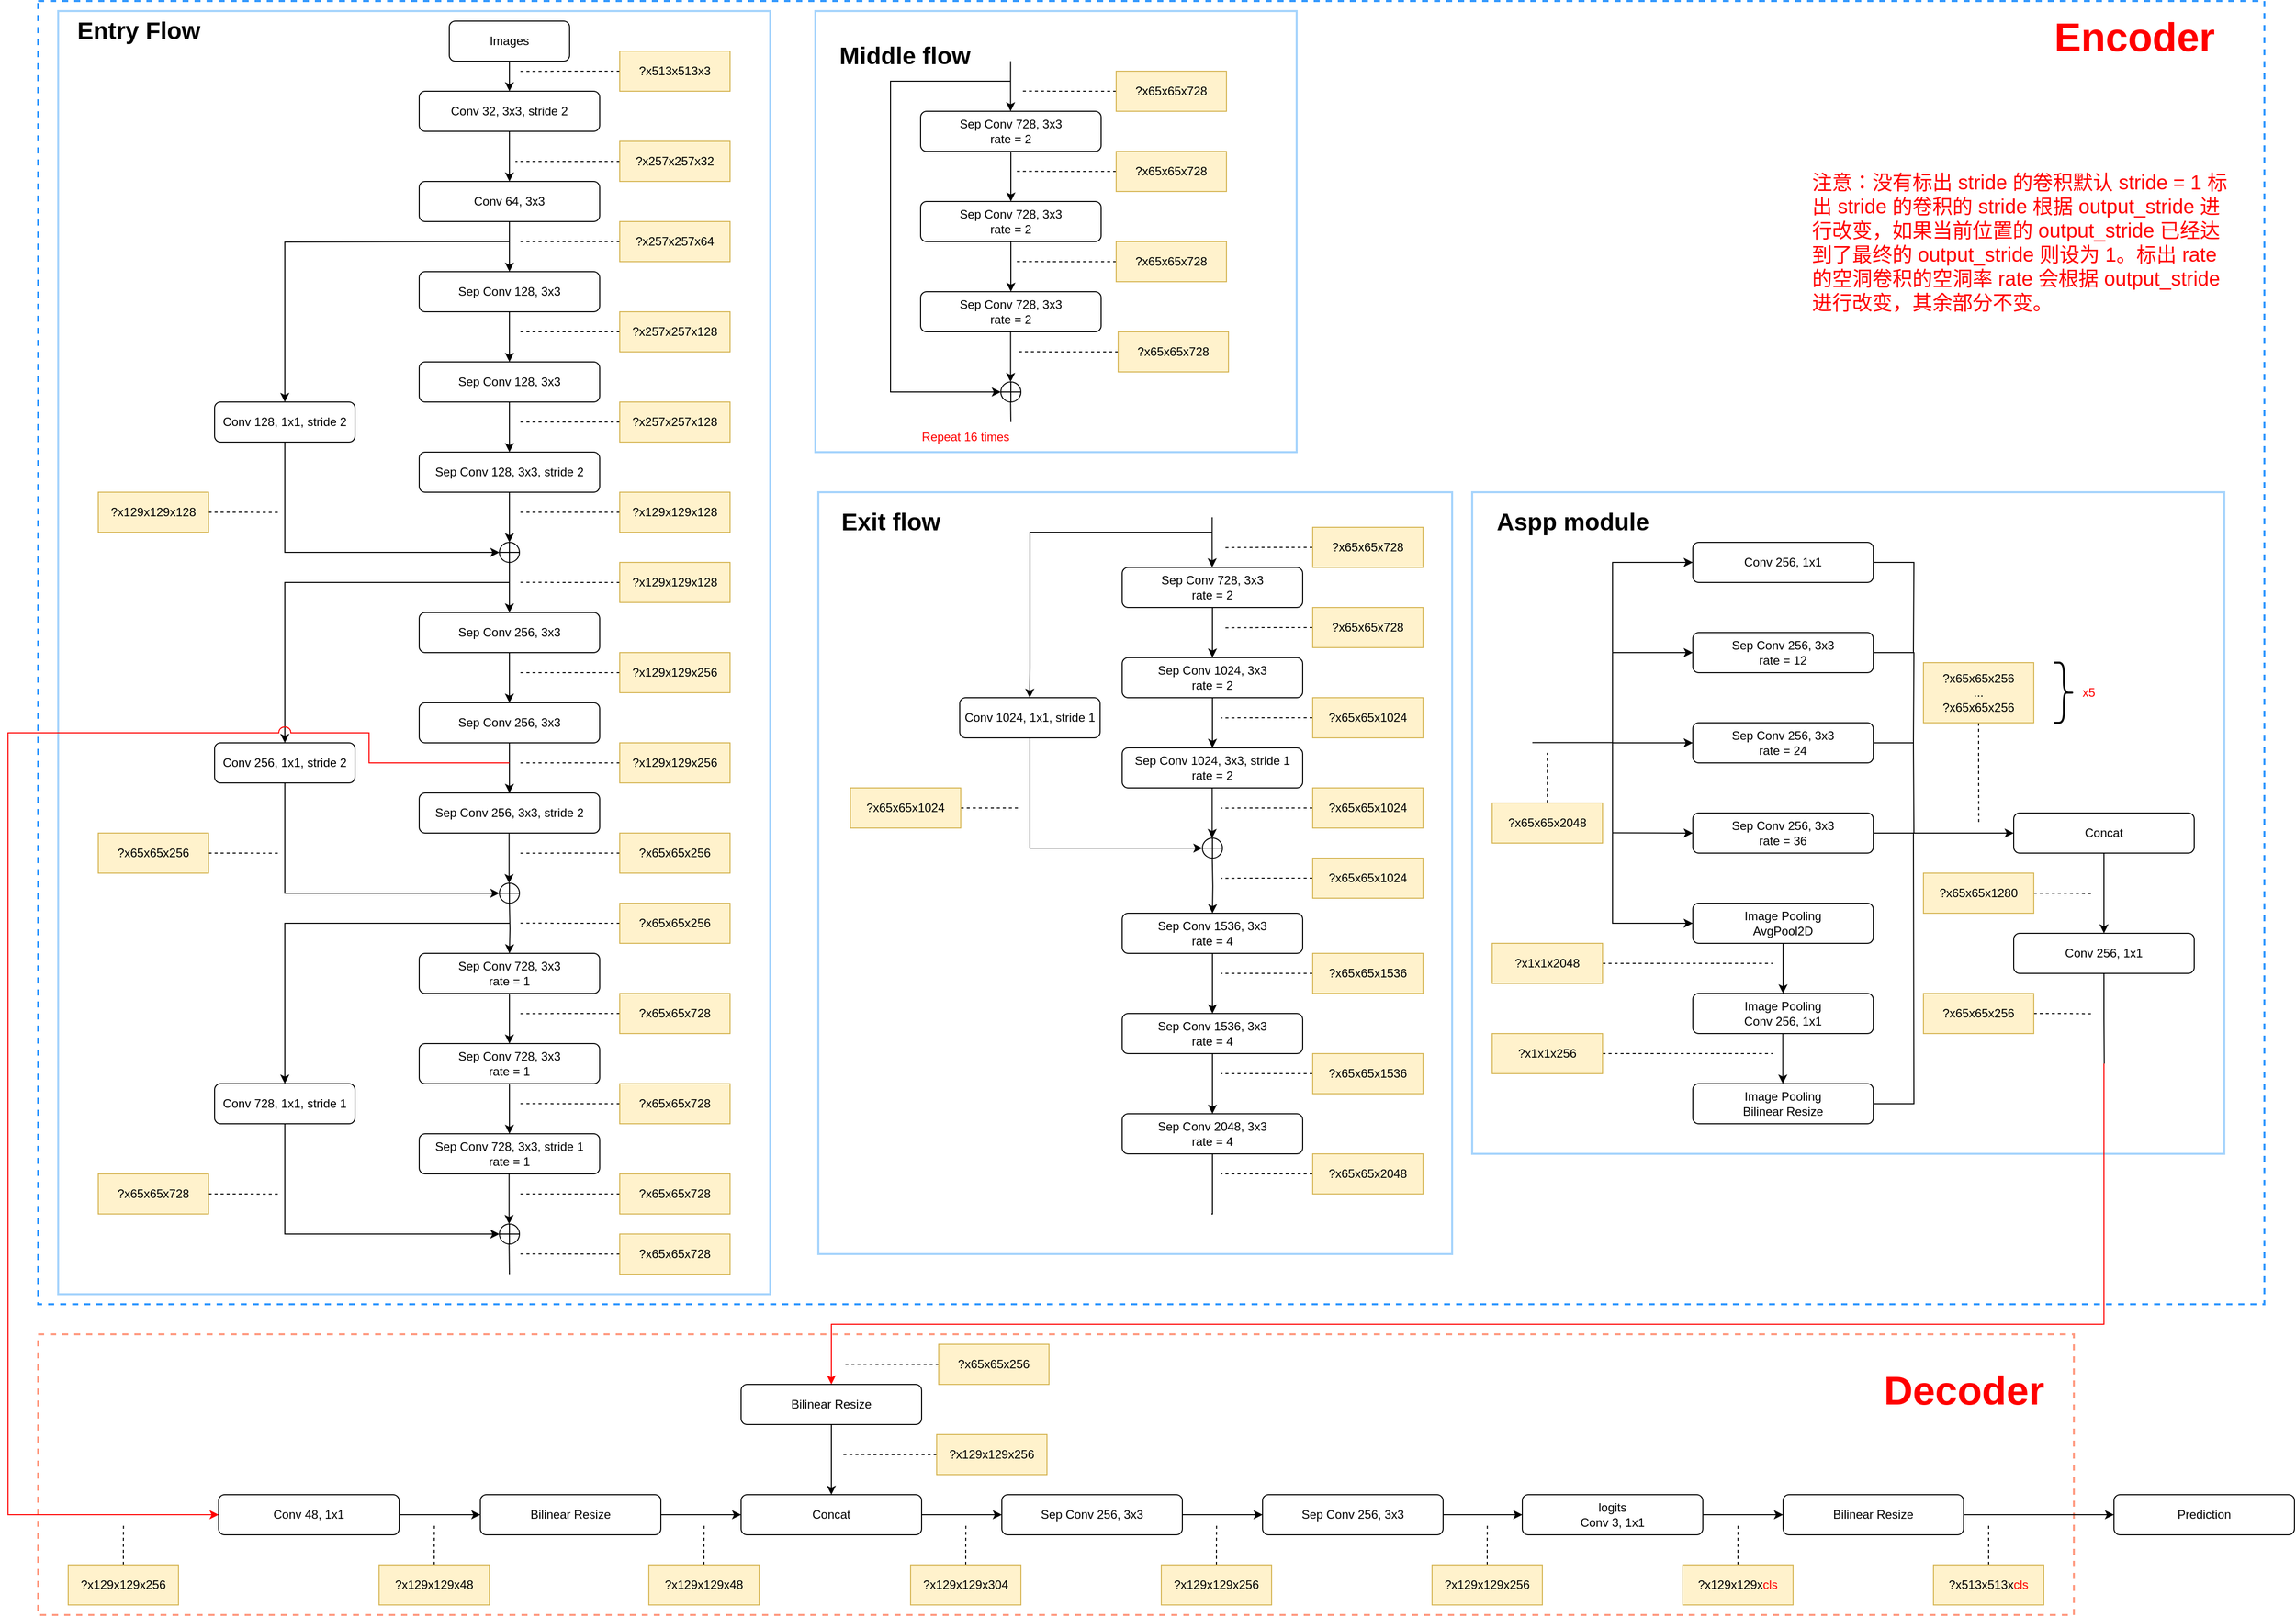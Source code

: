 <mxfile version="19.0.3" type="device"><diagram id="7lxnxzmTdKo8v5tWQtd_" name="第 1 页"><mxGraphModel dx="2061" dy="1224" grid="1" gridSize="10" guides="1" tooltips="1" connect="1" arrows="1" fold="1" page="1" pageScale="1" pageWidth="2336" pageHeight="1654" math="0" shadow="0"><root><mxCell id="0"/><mxCell id="1" parent="0"/><mxCell id="ayvmKIuP0DVyWZzUGujF-298" value="" style="rounded=0;whiteSpace=wrap;html=1;strokeColor=#3399FF;strokeWidth=2;dashed=1;" parent="1" vertex="1"><mxGeometry x="58" y="10" width="2220" height="1300" as="geometry"/></mxCell><mxCell id="ayvmKIuP0DVyWZzUGujF-297" value="" style="rounded=0;whiteSpace=wrap;html=1;strokeColor=#FF9B82;strokeWidth=2;dashed=1;" parent="1" vertex="1"><mxGeometry x="58" y="1340" width="2030" height="280" as="geometry"/></mxCell><mxCell id="ayvmKIuP0DVyWZzUGujF-254" value="" style="rounded=0;whiteSpace=wrap;html=1;strokeColor=#A6D4FC;strokeWidth=2;" parent="1" vertex="1"><mxGeometry x="1488" y="500" width="750" height="660" as="geometry"/></mxCell><mxCell id="ayvmKIuP0DVyWZzUGujF-194" value="" style="rounded=0;whiteSpace=wrap;html=1;strokeColor=#A6D4FC;strokeWidth=2;" parent="1" vertex="1"><mxGeometry x="78" y="20" width="710" height="1280" as="geometry"/></mxCell><mxCell id="ayvmKIuP0DVyWZzUGujF-173" value="" style="rounded=0;whiteSpace=wrap;html=1;strokeColor=#A6D4FC;strokeWidth=2;" parent="1" vertex="1"><mxGeometry x="836" y="500" width="632" height="760" as="geometry"/></mxCell><mxCell id="ayvmKIuP0DVyWZzUGujF-134" value="" style="rounded=0;whiteSpace=wrap;html=1;strokeColor=#A6D4FC;strokeWidth=2;" parent="1" vertex="1"><mxGeometry x="833" y="20" width="480" height="440" as="geometry"/></mxCell><mxCell id="ayvmKIuP0DVyWZzUGujF-11" style="edgeStyle=orthogonalEdgeStyle;rounded=0;orthogonalLoop=1;jettySize=auto;html=1;exitX=0.5;exitY=1;exitDx=0;exitDy=0;entryX=0.5;entryY=0;entryDx=0;entryDy=0;" parent="1" source="ayvmKIuP0DVyWZzUGujF-1" target="ayvmKIuP0DVyWZzUGujF-10" edge="1"><mxGeometry relative="1" as="geometry"/></mxCell><mxCell id="ayvmKIuP0DVyWZzUGujF-1" value="Images" style="rounded=1;whiteSpace=wrap;html=1;" parent="1" vertex="1"><mxGeometry x="468" y="30" width="120" height="40" as="geometry"/></mxCell><mxCell id="ayvmKIuP0DVyWZzUGujF-114" style="edgeStyle=orthogonalEdgeStyle;rounded=0;orthogonalLoop=1;jettySize=auto;html=1;exitX=0;exitY=0.5;exitDx=0;exitDy=0;dashed=1;endArrow=none;endFill=0;" parent="1" source="ayvmKIuP0DVyWZzUGujF-8" edge="1"><mxGeometry relative="1" as="geometry"><mxPoint x="538" y="80.172" as="targetPoint"/></mxGeometry></mxCell><mxCell id="ayvmKIuP0DVyWZzUGujF-8" value="?x513x513x3" style="text;html=1;strokeColor=#d6b656;fillColor=#fff2cc;align=center;verticalAlign=middle;whiteSpace=wrap;rounded=0;" parent="1" vertex="1"><mxGeometry x="638" y="60" width="110" height="40" as="geometry"/></mxCell><mxCell id="ayvmKIuP0DVyWZzUGujF-14" style="edgeStyle=orthogonalEdgeStyle;rounded=0;orthogonalLoop=1;jettySize=auto;html=1;exitX=0.5;exitY=1;exitDx=0;exitDy=0;" parent="1" source="ayvmKIuP0DVyWZzUGujF-10" target="ayvmKIuP0DVyWZzUGujF-13" edge="1"><mxGeometry relative="1" as="geometry"/></mxCell><mxCell id="ayvmKIuP0DVyWZzUGujF-10" value="Conv 32, 3x3, stride 2" style="rounded=1;whiteSpace=wrap;html=1;" parent="1" vertex="1"><mxGeometry x="438" y="100" width="180" height="40" as="geometry"/></mxCell><mxCell id="ayvmKIuP0DVyWZzUGujF-20" value="" style="edgeStyle=orthogonalEdgeStyle;rounded=0;orthogonalLoop=1;jettySize=auto;html=1;" parent="1" source="ayvmKIuP0DVyWZzUGujF-13" target="ayvmKIuP0DVyWZzUGujF-19" edge="1"><mxGeometry relative="1" as="geometry"/></mxCell><mxCell id="ayvmKIuP0DVyWZzUGujF-13" value="Conv 64, 3x3" style="rounded=1;whiteSpace=wrap;html=1;" parent="1" vertex="1"><mxGeometry x="438" y="190" width="180" height="40" as="geometry"/></mxCell><mxCell id="ayvmKIuP0DVyWZzUGujF-35" style="edgeStyle=orthogonalEdgeStyle;rounded=0;orthogonalLoop=1;jettySize=auto;html=1;exitX=0;exitY=0.5;exitDx=0;exitDy=0;endArrow=none;endFill=0;dashed=1;" parent="1" source="ayvmKIuP0DVyWZzUGujF-15" edge="1"><mxGeometry relative="1" as="geometry"><mxPoint x="534" y="170" as="targetPoint"/></mxGeometry></mxCell><mxCell id="ayvmKIuP0DVyWZzUGujF-15" value="?x257x257x32" style="text;html=1;strokeColor=#d6b656;fillColor=#fff2cc;align=center;verticalAlign=middle;whiteSpace=wrap;rounded=0;" parent="1" vertex="1"><mxGeometry x="638" y="150" width="110" height="40" as="geometry"/></mxCell><mxCell id="ayvmKIuP0DVyWZzUGujF-60" value="" style="edgeStyle=orthogonalEdgeStyle;rounded=0;orthogonalLoop=1;jettySize=auto;html=1;endArrow=classic;endFill=1;" parent="1" source="ayvmKIuP0DVyWZzUGujF-18" target="ayvmKIuP0DVyWZzUGujF-59" edge="1"><mxGeometry relative="1" as="geometry"/></mxCell><mxCell id="ayvmKIuP0DVyWZzUGujF-18" value="" style="verticalLabelPosition=bottom;verticalAlign=top;html=1;shape=mxgraph.flowchart.summing_function;strokeColor=default;" parent="1" vertex="1"><mxGeometry x="518" y="550" width="20" height="20" as="geometry"/></mxCell><mxCell id="ayvmKIuP0DVyWZzUGujF-22" value="" style="edgeStyle=orthogonalEdgeStyle;rounded=0;orthogonalLoop=1;jettySize=auto;html=1;" parent="1" source="ayvmKIuP0DVyWZzUGujF-19" target="ayvmKIuP0DVyWZzUGujF-21" edge="1"><mxGeometry relative="1" as="geometry"/></mxCell><mxCell id="ayvmKIuP0DVyWZzUGujF-27" value="" style="edgeStyle=orthogonalEdgeStyle;rounded=0;orthogonalLoop=1;jettySize=auto;html=1;" parent="1" target="ayvmKIuP0DVyWZzUGujF-26" edge="1"><mxGeometry relative="1" as="geometry"><mxPoint x="528" y="250" as="sourcePoint"/></mxGeometry></mxCell><mxCell id="ayvmKIuP0DVyWZzUGujF-19" value="Sep Conv 128, 3x3" style="rounded=1;whiteSpace=wrap;html=1;" parent="1" vertex="1"><mxGeometry x="438" y="280" width="180" height="40" as="geometry"/></mxCell><mxCell id="ayvmKIuP0DVyWZzUGujF-25" value="" style="edgeStyle=orthogonalEdgeStyle;rounded=0;orthogonalLoop=1;jettySize=auto;html=1;" parent="1" source="ayvmKIuP0DVyWZzUGujF-21" target="ayvmKIuP0DVyWZzUGujF-24" edge="1"><mxGeometry relative="1" as="geometry"/></mxCell><mxCell id="ayvmKIuP0DVyWZzUGujF-21" value="Sep Conv 128, 3x3" style="rounded=1;whiteSpace=wrap;html=1;" parent="1" vertex="1"><mxGeometry x="438" y="370" width="180" height="40" as="geometry"/></mxCell><mxCell id="ayvmKIuP0DVyWZzUGujF-29" style="edgeStyle=orthogonalEdgeStyle;rounded=0;orthogonalLoop=1;jettySize=auto;html=1;exitX=0.5;exitY=1;exitDx=0;exitDy=0;entryX=0.5;entryY=0;entryDx=0;entryDy=0;entryPerimeter=0;" parent="1" source="ayvmKIuP0DVyWZzUGujF-24" target="ayvmKIuP0DVyWZzUGujF-18" edge="1"><mxGeometry relative="1" as="geometry"><mxPoint x="528" y="530" as="targetPoint"/></mxGeometry></mxCell><mxCell id="ayvmKIuP0DVyWZzUGujF-24" value="Sep Conv 128, 3x3, stride 2" style="rounded=1;whiteSpace=wrap;html=1;" parent="1" vertex="1"><mxGeometry x="438" y="460" width="180" height="40" as="geometry"/></mxCell><mxCell id="ayvmKIuP0DVyWZzUGujF-28" style="edgeStyle=orthogonalEdgeStyle;rounded=0;orthogonalLoop=1;jettySize=auto;html=1;exitX=0.5;exitY=1;exitDx=0;exitDy=0;entryX=0;entryY=0.5;entryDx=0;entryDy=0;entryPerimeter=0;" parent="1" source="ayvmKIuP0DVyWZzUGujF-26" target="ayvmKIuP0DVyWZzUGujF-18" edge="1"><mxGeometry relative="1" as="geometry"/></mxCell><mxCell id="ayvmKIuP0DVyWZzUGujF-26" value="Conv 128, 1x1, stride 2" style="rounded=1;whiteSpace=wrap;html=1;" parent="1" vertex="1"><mxGeometry x="234" y="410" width="140" height="40" as="geometry"/></mxCell><mxCell id="ayvmKIuP0DVyWZzUGujF-38" style="edgeStyle=orthogonalEdgeStyle;rounded=0;orthogonalLoop=1;jettySize=auto;html=1;exitX=0;exitY=0.5;exitDx=0;exitDy=0;dashed=1;endArrow=none;endFill=0;" parent="1" source="ayvmKIuP0DVyWZzUGujF-36" edge="1"><mxGeometry relative="1" as="geometry"><mxPoint x="538" y="250" as="targetPoint"/></mxGeometry></mxCell><mxCell id="ayvmKIuP0DVyWZzUGujF-36" value="?x257x257x64" style="text;html=1;strokeColor=#d6b656;fillColor=#fff2cc;align=center;verticalAlign=middle;whiteSpace=wrap;rounded=0;" parent="1" vertex="1"><mxGeometry x="638" y="230" width="110" height="40" as="geometry"/></mxCell><mxCell id="ayvmKIuP0DVyWZzUGujF-48" style="edgeStyle=orthogonalEdgeStyle;rounded=0;orthogonalLoop=1;jettySize=auto;html=1;exitX=0;exitY=0.5;exitDx=0;exitDy=0;dashed=1;endArrow=none;endFill=0;" parent="1" source="ayvmKIuP0DVyWZzUGujF-46" edge="1"><mxGeometry relative="1" as="geometry"><mxPoint x="538" y="340" as="targetPoint"/></mxGeometry></mxCell><mxCell id="ayvmKIuP0DVyWZzUGujF-46" value="?x257x257x128" style="text;html=1;strokeColor=#d6b656;fillColor=#fff2cc;align=center;verticalAlign=middle;whiteSpace=wrap;rounded=0;" parent="1" vertex="1"><mxGeometry x="638" y="320" width="110" height="40" as="geometry"/></mxCell><mxCell id="ayvmKIuP0DVyWZzUGujF-51" style="edgeStyle=orthogonalEdgeStyle;rounded=0;orthogonalLoop=1;jettySize=auto;html=1;exitX=0;exitY=0.5;exitDx=0;exitDy=0;dashed=1;endArrow=none;endFill=0;" parent="1" source="ayvmKIuP0DVyWZzUGujF-49" edge="1"><mxGeometry relative="1" as="geometry"><mxPoint x="538" y="430" as="targetPoint"/></mxGeometry></mxCell><mxCell id="ayvmKIuP0DVyWZzUGujF-49" value="?x257x257x128" style="text;html=1;strokeColor=#d6b656;fillColor=#fff2cc;align=center;verticalAlign=middle;whiteSpace=wrap;rounded=0;" parent="1" vertex="1"><mxGeometry x="638" y="410" width="110" height="40" as="geometry"/></mxCell><mxCell id="ayvmKIuP0DVyWZzUGujF-54" style="edgeStyle=orthogonalEdgeStyle;rounded=0;orthogonalLoop=1;jettySize=auto;html=1;exitX=0;exitY=0.5;exitDx=0;exitDy=0;dashed=1;endArrow=none;endFill=0;" parent="1" source="ayvmKIuP0DVyWZzUGujF-52" edge="1"><mxGeometry relative="1" as="geometry"><mxPoint x="538" y="520" as="targetPoint"/></mxGeometry></mxCell><mxCell id="ayvmKIuP0DVyWZzUGujF-52" value="?x129x129x128" style="text;html=1;strokeColor=#d6b656;fillColor=#fff2cc;align=center;verticalAlign=middle;whiteSpace=wrap;rounded=0;" parent="1" vertex="1"><mxGeometry x="638" y="500" width="110" height="40" as="geometry"/></mxCell><mxCell id="ayvmKIuP0DVyWZzUGujF-56" style="edgeStyle=orthogonalEdgeStyle;rounded=0;orthogonalLoop=1;jettySize=auto;html=1;exitX=1;exitY=0.5;exitDx=0;exitDy=0;dashed=1;endArrow=none;endFill=0;" parent="1" source="ayvmKIuP0DVyWZzUGujF-55" edge="1"><mxGeometry relative="1" as="geometry"><mxPoint x="298.0" y="520.172" as="targetPoint"/></mxGeometry></mxCell><mxCell id="ayvmKIuP0DVyWZzUGujF-55" value="?x129x129x128" style="text;html=1;strokeColor=#d6b656;fillColor=#fff2cc;align=center;verticalAlign=middle;whiteSpace=wrap;rounded=0;" parent="1" vertex="1"><mxGeometry x="118" y="500" width="110" height="40" as="geometry"/></mxCell><mxCell id="ayvmKIuP0DVyWZzUGujF-65" value="" style="edgeStyle=orthogonalEdgeStyle;rounded=0;orthogonalLoop=1;jettySize=auto;html=1;endArrow=classic;endFill=1;" parent="1" source="ayvmKIuP0DVyWZzUGujF-59" target="ayvmKIuP0DVyWZzUGujF-64" edge="1"><mxGeometry relative="1" as="geometry"/></mxCell><mxCell id="ayvmKIuP0DVyWZzUGujF-59" value="Sep Conv 256, 3x3" style="rounded=1;whiteSpace=wrap;html=1;" parent="1" vertex="1"><mxGeometry x="438" y="620" width="180" height="40" as="geometry"/></mxCell><mxCell id="ayvmKIuP0DVyWZzUGujF-83" style="edgeStyle=orthogonalEdgeStyle;rounded=0;orthogonalLoop=1;jettySize=auto;html=1;exitX=0;exitY=0.5;exitDx=0;exitDy=0;endArrow=none;endFill=0;dashed=1;" parent="1" source="ayvmKIuP0DVyWZzUGujF-61" edge="1"><mxGeometry relative="1" as="geometry"><mxPoint x="538" y="589.828" as="targetPoint"/></mxGeometry></mxCell><mxCell id="ayvmKIuP0DVyWZzUGujF-61" value="?x129x129x128" style="text;html=1;strokeColor=#d6b656;fillColor=#fff2cc;align=center;verticalAlign=middle;whiteSpace=wrap;rounded=0;" parent="1" vertex="1"><mxGeometry x="638" y="570" width="110" height="40" as="geometry"/></mxCell><mxCell id="ayvmKIuP0DVyWZzUGujF-67" value="" style="edgeStyle=orthogonalEdgeStyle;rounded=0;orthogonalLoop=1;jettySize=auto;html=1;endArrow=classic;endFill=1;" parent="1" source="ayvmKIuP0DVyWZzUGujF-64" target="ayvmKIuP0DVyWZzUGujF-66" edge="1"><mxGeometry relative="1" as="geometry"/></mxCell><mxCell id="ayvmKIuP0DVyWZzUGujF-64" value="Sep Conv 256, 3x3" style="rounded=1;whiteSpace=wrap;html=1;" parent="1" vertex="1"><mxGeometry x="438" y="710" width="180" height="40" as="geometry"/></mxCell><mxCell id="ayvmKIuP0DVyWZzUGujF-66" value="Sep Conv 256, 3x3, stride 2" style="rounded=1;whiteSpace=wrap;html=1;" parent="1" vertex="1"><mxGeometry x="438" y="800" width="180" height="40" as="geometry"/></mxCell><mxCell id="ayvmKIuP0DVyWZzUGujF-72" style="edgeStyle=orthogonalEdgeStyle;rounded=0;orthogonalLoop=1;jettySize=auto;html=1;exitX=0.5;exitY=1;exitDx=0;exitDy=0;entryX=0;entryY=0.5;entryDx=0;entryDy=0;entryPerimeter=0;endArrow=classic;endFill=1;" parent="1" source="ayvmKIuP0DVyWZzUGujF-68" target="ayvmKIuP0DVyWZzUGujF-70" edge="1"><mxGeometry relative="1" as="geometry"/></mxCell><mxCell id="ayvmKIuP0DVyWZzUGujF-68" value="Conv 256, 1x1, stride 2" style="rounded=1;whiteSpace=wrap;html=1;" parent="1" vertex="1"><mxGeometry x="234" y="750" width="140" height="40" as="geometry"/></mxCell><mxCell id="ayvmKIuP0DVyWZzUGujF-69" value="" style="endArrow=classic;html=1;rounded=0;endFill=1;entryX=0.5;entryY=0;entryDx=0;entryDy=0;" parent="1" target="ayvmKIuP0DVyWZzUGujF-68" edge="1"><mxGeometry width="50" height="50" relative="1" as="geometry"><mxPoint x="528" y="590" as="sourcePoint"/><mxPoint x="528" y="590" as="targetPoint"/><Array as="points"><mxPoint x="304" y="590"/></Array></mxGeometry></mxCell><mxCell id="ayvmKIuP0DVyWZzUGujF-70" value="" style="verticalLabelPosition=bottom;verticalAlign=top;html=1;shape=mxgraph.flowchart.summing_function;strokeColor=default;" parent="1" vertex="1"><mxGeometry x="518" y="890" width="20" height="20" as="geometry"/></mxCell><mxCell id="ayvmKIuP0DVyWZzUGujF-71" value="" style="edgeStyle=orthogonalEdgeStyle;rounded=0;orthogonalLoop=1;jettySize=auto;html=1;endArrow=classic;endFill=1;" parent="1" edge="1"><mxGeometry relative="1" as="geometry"><mxPoint x="527.66" y="840" as="sourcePoint"/><mxPoint x="527.66" y="890" as="targetPoint"/></mxGeometry></mxCell><mxCell id="ayvmKIuP0DVyWZzUGujF-74" style="edgeStyle=orthogonalEdgeStyle;rounded=0;orthogonalLoop=1;jettySize=auto;html=1;exitX=1;exitY=0.5;exitDx=0;exitDy=0;endArrow=none;endFill=0;dashed=1;" parent="1" source="ayvmKIuP0DVyWZzUGujF-73" edge="1"><mxGeometry relative="1" as="geometry"><mxPoint x="298" y="860.172" as="targetPoint"/></mxGeometry></mxCell><mxCell id="ayvmKIuP0DVyWZzUGujF-73" value="?x65x65x256" style="text;html=1;strokeColor=#d6b656;fillColor=#fff2cc;align=center;verticalAlign=middle;whiteSpace=wrap;rounded=0;" parent="1" vertex="1"><mxGeometry x="118" y="840" width="110" height="40" as="geometry"/></mxCell><mxCell id="ayvmKIuP0DVyWZzUGujF-193" style="edgeStyle=orthogonalEdgeStyle;rounded=0;orthogonalLoop=1;jettySize=auto;html=1;exitX=0;exitY=0.5;exitDx=0;exitDy=0;dashed=1;fontColor=#FF0000;endArrow=none;endFill=0;" parent="1" source="ayvmKIuP0DVyWZzUGujF-78" edge="1"><mxGeometry relative="1" as="geometry"><mxPoint x="538" y="679.949" as="targetPoint"/></mxGeometry></mxCell><mxCell id="ayvmKIuP0DVyWZzUGujF-78" value="?x129x129x256" style="text;html=1;strokeColor=#d6b656;fillColor=#fff2cc;align=center;verticalAlign=middle;whiteSpace=wrap;rounded=0;" parent="1" vertex="1"><mxGeometry x="638" y="660" width="110" height="40" as="geometry"/></mxCell><mxCell id="ayvmKIuP0DVyWZzUGujF-192" style="edgeStyle=orthogonalEdgeStyle;rounded=0;orthogonalLoop=1;jettySize=auto;html=1;exitX=0;exitY=0.5;exitDx=0;exitDy=0;dashed=1;fontColor=#FF0000;endArrow=none;endFill=0;" parent="1" source="ayvmKIuP0DVyWZzUGujF-80" edge="1"><mxGeometry relative="1" as="geometry"><mxPoint x="538" y="770" as="targetPoint"/></mxGeometry></mxCell><mxCell id="ayvmKIuP0DVyWZzUGujF-80" value="?x129x129x256" style="text;html=1;strokeColor=#d6b656;fillColor=#fff2cc;align=center;verticalAlign=middle;whiteSpace=wrap;rounded=0;" parent="1" vertex="1"><mxGeometry x="638" y="750" width="110" height="40" as="geometry"/></mxCell><mxCell id="ayvmKIuP0DVyWZzUGujF-96" style="edgeStyle=orthogonalEdgeStyle;rounded=0;orthogonalLoop=1;jettySize=auto;html=1;exitX=0;exitY=0.5;exitDx=0;exitDy=0;dashed=1;endArrow=none;endFill=0;" parent="1" source="ayvmKIuP0DVyWZzUGujF-81" edge="1"><mxGeometry relative="1" as="geometry"><mxPoint x="538" y="860.172" as="targetPoint"/></mxGeometry></mxCell><mxCell id="ayvmKIuP0DVyWZzUGujF-81" value="?x65x65x256" style="text;html=1;strokeColor=#d6b656;fillColor=#fff2cc;align=center;verticalAlign=middle;whiteSpace=wrap;rounded=0;" parent="1" vertex="1"><mxGeometry x="638" y="840" width="110" height="40" as="geometry"/></mxCell><mxCell id="ayvmKIuP0DVyWZzUGujF-84" value="" style="edgeStyle=orthogonalEdgeStyle;rounded=0;orthogonalLoop=1;jettySize=auto;html=1;endArrow=classic;endFill=1;" parent="1" target="ayvmKIuP0DVyWZzUGujF-86" edge="1"><mxGeometry relative="1" as="geometry"><mxPoint x="528" y="910" as="sourcePoint"/></mxGeometry></mxCell><mxCell id="ayvmKIuP0DVyWZzUGujF-85" value="" style="edgeStyle=orthogonalEdgeStyle;rounded=0;orthogonalLoop=1;jettySize=auto;html=1;endArrow=classic;endFill=1;" parent="1" source="ayvmKIuP0DVyWZzUGujF-86" target="ayvmKIuP0DVyWZzUGujF-88" edge="1"><mxGeometry relative="1" as="geometry"/></mxCell><mxCell id="ayvmKIuP0DVyWZzUGujF-86" value="Sep Conv 728, 3x3&lt;br&gt;rate = 1" style="rounded=1;whiteSpace=wrap;html=1;" parent="1" vertex="1"><mxGeometry x="438" y="960" width="180" height="40" as="geometry"/></mxCell><mxCell id="ayvmKIuP0DVyWZzUGujF-87" value="" style="edgeStyle=orthogonalEdgeStyle;rounded=0;orthogonalLoop=1;jettySize=auto;html=1;endArrow=classic;endFill=1;" parent="1" source="ayvmKIuP0DVyWZzUGujF-88" target="ayvmKIuP0DVyWZzUGujF-89" edge="1"><mxGeometry relative="1" as="geometry"/></mxCell><mxCell id="ayvmKIuP0DVyWZzUGujF-88" value="Sep Conv 728, 3x3&lt;br&gt;rate = 1" style="rounded=1;whiteSpace=wrap;html=1;" parent="1" vertex="1"><mxGeometry x="438" y="1050" width="180" height="40" as="geometry"/></mxCell><mxCell id="ayvmKIuP0DVyWZzUGujF-89" value="Sep Conv 728, 3x3, stride 1&lt;br&gt;rate = 1" style="rounded=1;whiteSpace=wrap;html=1;" parent="1" vertex="1"><mxGeometry x="438" y="1140" width="180" height="40" as="geometry"/></mxCell><mxCell id="ayvmKIuP0DVyWZzUGujF-90" style="edgeStyle=orthogonalEdgeStyle;rounded=0;orthogonalLoop=1;jettySize=auto;html=1;exitX=0.5;exitY=1;exitDx=0;exitDy=0;entryX=0;entryY=0.5;entryDx=0;entryDy=0;entryPerimeter=0;endArrow=classic;endFill=1;" parent="1" source="ayvmKIuP0DVyWZzUGujF-91" target="ayvmKIuP0DVyWZzUGujF-93" edge="1"><mxGeometry relative="1" as="geometry"/></mxCell><mxCell id="ayvmKIuP0DVyWZzUGujF-91" value="Conv 728, 1x1, stride 1" style="rounded=1;whiteSpace=wrap;html=1;" parent="1" vertex="1"><mxGeometry x="234" y="1090" width="140" height="40" as="geometry"/></mxCell><mxCell id="ayvmKIuP0DVyWZzUGujF-92" value="" style="endArrow=classic;html=1;rounded=0;endFill=1;entryX=0.5;entryY=0;entryDx=0;entryDy=0;" parent="1" target="ayvmKIuP0DVyWZzUGujF-91" edge="1"><mxGeometry width="50" height="50" relative="1" as="geometry"><mxPoint x="528" y="930" as="sourcePoint"/><mxPoint x="528" y="930" as="targetPoint"/><Array as="points"><mxPoint x="304" y="930"/></Array></mxGeometry></mxCell><mxCell id="ayvmKIuP0DVyWZzUGujF-93" value="" style="verticalLabelPosition=bottom;verticalAlign=top;html=1;shape=mxgraph.flowchart.summing_function;strokeColor=default;" parent="1" vertex="1"><mxGeometry x="518" y="1230" width="20" height="20" as="geometry"/></mxCell><mxCell id="ayvmKIuP0DVyWZzUGujF-94" value="" style="edgeStyle=orthogonalEdgeStyle;rounded=0;orthogonalLoop=1;jettySize=auto;html=1;endArrow=classic;endFill=1;" parent="1" edge="1"><mxGeometry relative="1" as="geometry"><mxPoint x="527.66" y="1180" as="sourcePoint"/><mxPoint x="527.66" y="1230" as="targetPoint"/></mxGeometry></mxCell><mxCell id="ayvmKIuP0DVyWZzUGujF-95" value="" style="edgeStyle=orthogonalEdgeStyle;rounded=0;orthogonalLoop=1;jettySize=auto;html=1;endArrow=none;endFill=0;" parent="1" edge="1"><mxGeometry relative="1" as="geometry"><mxPoint x="527.66" y="1250" as="sourcePoint"/><mxPoint x="528" y="1280" as="targetPoint"/></mxGeometry></mxCell><mxCell id="ayvmKIuP0DVyWZzUGujF-99" style="edgeStyle=orthogonalEdgeStyle;rounded=0;orthogonalLoop=1;jettySize=auto;html=1;exitX=0;exitY=0.5;exitDx=0;exitDy=0;dashed=1;endArrow=none;endFill=0;" parent="1" source="ayvmKIuP0DVyWZzUGujF-97" edge="1"><mxGeometry relative="1" as="geometry"><mxPoint x="538" y="929.828" as="targetPoint"/></mxGeometry></mxCell><mxCell id="ayvmKIuP0DVyWZzUGujF-97" value="?x65x65x256" style="text;html=1;strokeColor=#d6b656;fillColor=#fff2cc;align=center;verticalAlign=middle;whiteSpace=wrap;rounded=0;" parent="1" vertex="1"><mxGeometry x="638" y="910" width="110" height="40" as="geometry"/></mxCell><mxCell id="ayvmKIuP0DVyWZzUGujF-109" style="edgeStyle=orthogonalEdgeStyle;rounded=0;orthogonalLoop=1;jettySize=auto;html=1;exitX=0;exitY=0.5;exitDx=0;exitDy=0;dashed=1;endArrow=none;endFill=0;" parent="1" source="ayvmKIuP0DVyWZzUGujF-100" edge="1"><mxGeometry relative="1" as="geometry"><mxPoint x="538" y="1020.172" as="targetPoint"/></mxGeometry></mxCell><mxCell id="ayvmKIuP0DVyWZzUGujF-100" value="?x65x65x728" style="text;html=1;strokeColor=#d6b656;fillColor=#fff2cc;align=center;verticalAlign=middle;whiteSpace=wrap;rounded=0;" parent="1" vertex="1"><mxGeometry x="638" y="1000" width="110" height="40" as="geometry"/></mxCell><mxCell id="ayvmKIuP0DVyWZzUGujF-108" style="edgeStyle=orthogonalEdgeStyle;rounded=0;orthogonalLoop=1;jettySize=auto;html=1;exitX=0;exitY=0.5;exitDx=0;exitDy=0;dashed=1;endArrow=none;endFill=0;" parent="1" source="ayvmKIuP0DVyWZzUGujF-102" edge="1"><mxGeometry relative="1" as="geometry"><mxPoint x="538" y="1109.828" as="targetPoint"/></mxGeometry></mxCell><mxCell id="ayvmKIuP0DVyWZzUGujF-102" value="?x65x65x728" style="text;html=1;strokeColor=#d6b656;fillColor=#fff2cc;align=center;verticalAlign=middle;whiteSpace=wrap;rounded=0;" parent="1" vertex="1"><mxGeometry x="638" y="1090" width="110" height="40" as="geometry"/></mxCell><mxCell id="ayvmKIuP0DVyWZzUGujF-107" style="edgeStyle=orthogonalEdgeStyle;rounded=0;orthogonalLoop=1;jettySize=auto;html=1;exitX=0;exitY=0.5;exitDx=0;exitDy=0;dashed=1;endArrow=none;endFill=0;" parent="1" source="ayvmKIuP0DVyWZzUGujF-104" edge="1"><mxGeometry relative="1" as="geometry"><mxPoint x="538" y="1200" as="targetPoint"/></mxGeometry></mxCell><mxCell id="ayvmKIuP0DVyWZzUGujF-104" value="?x65x65x728" style="text;html=1;strokeColor=#d6b656;fillColor=#fff2cc;align=center;verticalAlign=middle;whiteSpace=wrap;rounded=0;" parent="1" vertex="1"><mxGeometry x="638" y="1180" width="110" height="40" as="geometry"/></mxCell><mxCell id="ayvmKIuP0DVyWZzUGujF-111" style="edgeStyle=orthogonalEdgeStyle;rounded=0;orthogonalLoop=1;jettySize=auto;html=1;exitX=1;exitY=0.5;exitDx=0;exitDy=0;dashed=1;endArrow=none;endFill=0;" parent="1" source="ayvmKIuP0DVyWZzUGujF-110" edge="1"><mxGeometry relative="1" as="geometry"><mxPoint x="298" y="1200.172" as="targetPoint"/></mxGeometry></mxCell><mxCell id="ayvmKIuP0DVyWZzUGujF-110" value="?x65x65x728" style="text;html=1;strokeColor=#d6b656;fillColor=#fff2cc;align=center;verticalAlign=middle;whiteSpace=wrap;rounded=0;" parent="1" vertex="1"><mxGeometry x="118" y="1180" width="110" height="40" as="geometry"/></mxCell><mxCell id="ayvmKIuP0DVyWZzUGujF-113" style="edgeStyle=orthogonalEdgeStyle;rounded=0;orthogonalLoop=1;jettySize=auto;html=1;exitX=0;exitY=0.5;exitDx=0;exitDy=0;dashed=1;endArrow=none;endFill=0;" parent="1" source="ayvmKIuP0DVyWZzUGujF-112" edge="1"><mxGeometry relative="1" as="geometry"><mxPoint x="538" y="1259.828" as="targetPoint"/></mxGeometry></mxCell><mxCell id="ayvmKIuP0DVyWZzUGujF-112" value="?x65x65x728" style="text;html=1;strokeColor=#d6b656;fillColor=#fff2cc;align=center;verticalAlign=middle;whiteSpace=wrap;rounded=0;" parent="1" vertex="1"><mxGeometry x="638" y="1240" width="110" height="40" as="geometry"/></mxCell><mxCell id="ayvmKIuP0DVyWZzUGujF-118" value="" style="edgeStyle=orthogonalEdgeStyle;rounded=0;orthogonalLoop=1;jettySize=auto;html=1;endArrow=classic;endFill=1;" parent="1" source="ayvmKIuP0DVyWZzUGujF-115" target="ayvmKIuP0DVyWZzUGujF-117" edge="1"><mxGeometry relative="1" as="geometry"/></mxCell><mxCell id="ayvmKIuP0DVyWZzUGujF-115" value="Sep Conv 728, 3x3&lt;br&gt;rate = 2" style="rounded=1;whiteSpace=wrap;html=1;" parent="1" vertex="1"><mxGeometry x="938" y="120" width="180" height="40" as="geometry"/></mxCell><mxCell id="ayvmKIuP0DVyWZzUGujF-120" value="" style="edgeStyle=orthogonalEdgeStyle;rounded=0;orthogonalLoop=1;jettySize=auto;html=1;endArrow=classic;endFill=1;" parent="1" source="ayvmKIuP0DVyWZzUGujF-117" target="ayvmKIuP0DVyWZzUGujF-119" edge="1"><mxGeometry relative="1" as="geometry"/></mxCell><mxCell id="ayvmKIuP0DVyWZzUGujF-117" value="Sep Conv 728, 3x3&lt;br&gt;rate = 2" style="rounded=1;whiteSpace=wrap;html=1;" parent="1" vertex="1"><mxGeometry x="938" y="210" width="180" height="40" as="geometry"/></mxCell><mxCell id="ayvmKIuP0DVyWZzUGujF-119" value="Sep Conv 728, 3x3&lt;br&gt;rate = 2" style="rounded=1;whiteSpace=wrap;html=1;" parent="1" vertex="1"><mxGeometry x="938" y="300" width="180" height="40" as="geometry"/></mxCell><mxCell id="ayvmKIuP0DVyWZzUGujF-121" value="" style="edgeStyle=orthogonalEdgeStyle;rounded=0;orthogonalLoop=1;jettySize=auto;html=1;endArrow=classic;endFill=1;" parent="1" edge="1"><mxGeometry relative="1" as="geometry"><mxPoint x="1027.73" y="70" as="sourcePoint"/><mxPoint x="1027.73" y="120" as="targetPoint"/><Array as="points"><mxPoint x="1028" y="90"/><mxPoint x="1028" y="90"/></Array></mxGeometry></mxCell><mxCell id="ayvmKIuP0DVyWZzUGujF-167" style="edgeStyle=orthogonalEdgeStyle;rounded=0;orthogonalLoop=1;jettySize=auto;html=1;exitX=0;exitY=0.5;exitDx=0;exitDy=0;dashed=1;fontColor=#FF0000;endArrow=none;endFill=0;" parent="1" source="ayvmKIuP0DVyWZzUGujF-122" edge="1"><mxGeometry relative="1" as="geometry"><mxPoint x="1038" y="99.857" as="targetPoint"/></mxGeometry></mxCell><mxCell id="ayvmKIuP0DVyWZzUGujF-122" value="?x65x65x728" style="text;html=1;strokeColor=#d6b656;fillColor=#fff2cc;align=center;verticalAlign=middle;whiteSpace=wrap;rounded=0;" parent="1" vertex="1"><mxGeometry x="1133" y="80" width="110" height="40" as="geometry"/></mxCell><mxCell id="ayvmKIuP0DVyWZzUGujF-124" value="" style="verticalLabelPosition=bottom;verticalAlign=top;html=1;shape=mxgraph.flowchart.summing_function;strokeColor=default;" parent="1" vertex="1"><mxGeometry x="1018" y="390" width="20" height="20" as="geometry"/></mxCell><mxCell id="ayvmKIuP0DVyWZzUGujF-125" value="" style="edgeStyle=orthogonalEdgeStyle;rounded=0;orthogonalLoop=1;jettySize=auto;html=1;endArrow=classic;endFill=1;" parent="1" edge="1"><mxGeometry relative="1" as="geometry"><mxPoint x="1027.73" y="340" as="sourcePoint"/><mxPoint x="1027.73" y="390" as="targetPoint"/></mxGeometry></mxCell><mxCell id="ayvmKIuP0DVyWZzUGujF-126" value="" style="edgeStyle=orthogonalEdgeStyle;rounded=0;orthogonalLoop=1;jettySize=auto;html=1;endArrow=classic;endFill=1;entryX=0;entryY=0.5;entryDx=0;entryDy=0;entryPerimeter=0;" parent="1" target="ayvmKIuP0DVyWZzUGujF-124" edge="1"><mxGeometry relative="1" as="geometry"><mxPoint x="1028" y="90" as="sourcePoint"/><mxPoint x="908" y="400" as="targetPoint"/><Array as="points"><mxPoint x="1018" y="90"/><mxPoint x="908" y="90"/><mxPoint x="908" y="400"/></Array></mxGeometry></mxCell><mxCell id="ayvmKIuP0DVyWZzUGujF-128" value="" style="edgeStyle=orthogonalEdgeStyle;rounded=0;orthogonalLoop=1;jettySize=auto;html=1;endArrow=none;endFill=0;" parent="1" edge="1"><mxGeometry relative="1" as="geometry"><mxPoint x="1027.73" y="410" as="sourcePoint"/><mxPoint x="1028" y="430" as="targetPoint"/></mxGeometry></mxCell><mxCell id="ayvmKIuP0DVyWZzUGujF-168" style="edgeStyle=orthogonalEdgeStyle;rounded=0;orthogonalLoop=1;jettySize=auto;html=1;exitX=0;exitY=0.5;exitDx=0;exitDy=0;dashed=1;fontColor=#FF0000;endArrow=none;endFill=0;" parent="1" source="ayvmKIuP0DVyWZzUGujF-129" edge="1"><mxGeometry relative="1" as="geometry"><mxPoint x="1035" y="359.857" as="targetPoint"/></mxGeometry></mxCell><mxCell id="ayvmKIuP0DVyWZzUGujF-129" value="?x65x65x728" style="text;html=1;strokeColor=#d6b656;fillColor=#fff2cc;align=center;verticalAlign=middle;whiteSpace=wrap;rounded=0;" parent="1" vertex="1"><mxGeometry x="1135" y="340" width="110" height="40" as="geometry"/></mxCell><mxCell id="ayvmKIuP0DVyWZzUGujF-133" value="Entry Flow" style="text;strokeColor=none;fillColor=none;html=1;fontSize=24;fontStyle=1;verticalAlign=middle;align=center;" parent="1" vertex="1"><mxGeometry x="88" y="20" width="140" height="40" as="geometry"/></mxCell><mxCell id="ayvmKIuP0DVyWZzUGujF-135" value="Middle flow" style="text;strokeColor=none;fillColor=none;html=1;fontSize=24;fontStyle=1;verticalAlign=middle;align=center;" parent="1" vertex="1"><mxGeometry x="847" y="45" width="150" height="40" as="geometry"/></mxCell><mxCell id="ayvmKIuP0DVyWZzUGujF-136" value="Repeat 16 times" style="text;html=1;strokeColor=none;fillColor=none;align=center;verticalAlign=middle;whiteSpace=wrap;rounded=0;fontColor=#FF0000;" parent="1" vertex="1"><mxGeometry x="898" y="430" width="170" height="30" as="geometry"/></mxCell><mxCell id="ayvmKIuP0DVyWZzUGujF-137" value="" style="edgeStyle=orthogonalEdgeStyle;rounded=0;orthogonalLoop=1;jettySize=auto;html=1;endArrow=classic;endFill=1;" parent="1" source="ayvmKIuP0DVyWZzUGujF-138" target="ayvmKIuP0DVyWZzUGujF-140" edge="1"><mxGeometry relative="1" as="geometry"/></mxCell><mxCell id="ayvmKIuP0DVyWZzUGujF-138" value="Sep Conv 728, 3x3&lt;br&gt;rate = 2" style="rounded=1;whiteSpace=wrap;html=1;" parent="1" vertex="1"><mxGeometry x="1139" y="575" width="180" height="40" as="geometry"/></mxCell><mxCell id="ayvmKIuP0DVyWZzUGujF-139" value="" style="edgeStyle=orthogonalEdgeStyle;rounded=0;orthogonalLoop=1;jettySize=auto;html=1;endArrow=classic;endFill=1;" parent="1" source="ayvmKIuP0DVyWZzUGujF-140" target="ayvmKIuP0DVyWZzUGujF-141" edge="1"><mxGeometry relative="1" as="geometry"/></mxCell><mxCell id="ayvmKIuP0DVyWZzUGujF-140" value="Sep Conv 1024, 3x3&lt;br&gt;rate = 2" style="rounded=1;whiteSpace=wrap;html=1;" parent="1" vertex="1"><mxGeometry x="1139" y="665" width="180" height="40" as="geometry"/></mxCell><mxCell id="ayvmKIuP0DVyWZzUGujF-141" value="Sep Conv 1024, 3x3, stride 1&lt;br&gt;rate = 2" style="rounded=1;whiteSpace=wrap;html=1;" parent="1" vertex="1"><mxGeometry x="1139" y="755" width="180" height="40" as="geometry"/></mxCell><mxCell id="ayvmKIuP0DVyWZzUGujF-142" value="" style="edgeStyle=orthogonalEdgeStyle;rounded=0;orthogonalLoop=1;jettySize=auto;html=1;endArrow=classic;endFill=1;" parent="1" edge="1"><mxGeometry relative="1" as="geometry"><mxPoint x="1228.73" y="525" as="sourcePoint"/><mxPoint x="1228.73" y="575" as="targetPoint"/><Array as="points"><mxPoint x="1229" y="545"/><mxPoint x="1229" y="545"/></Array></mxGeometry></mxCell><mxCell id="ayvmKIuP0DVyWZzUGujF-145" value="" style="verticalLabelPosition=bottom;verticalAlign=top;html=1;shape=mxgraph.flowchart.summing_function;strokeColor=default;" parent="1" vertex="1"><mxGeometry x="1219" y="845" width="20" height="20" as="geometry"/></mxCell><mxCell id="ayvmKIuP0DVyWZzUGujF-146" value="" style="edgeStyle=orthogonalEdgeStyle;rounded=0;orthogonalLoop=1;jettySize=auto;html=1;endArrow=classic;endFill=1;" parent="1" edge="1"><mxGeometry relative="1" as="geometry"><mxPoint x="1228.73" y="795" as="sourcePoint"/><mxPoint x="1228.73" y="845" as="targetPoint"/></mxGeometry></mxCell><mxCell id="ayvmKIuP0DVyWZzUGujF-170" style="edgeStyle=orthogonalEdgeStyle;rounded=0;orthogonalLoop=1;jettySize=auto;html=1;exitX=0;exitY=0.5;exitDx=0;exitDy=0;fontColor=#FF0000;endArrow=none;endFill=0;dashed=1;" parent="1" source="ayvmKIuP0DVyWZzUGujF-150" edge="1"><mxGeometry relative="1" as="geometry"><mxPoint x="1238" y="885.095" as="targetPoint"/></mxGeometry></mxCell><mxCell id="ayvmKIuP0DVyWZzUGujF-150" value="?x65x65x1024" style="text;html=1;strokeColor=#d6b656;fillColor=#fff2cc;align=center;verticalAlign=middle;whiteSpace=wrap;rounded=0;" parent="1" vertex="1"><mxGeometry x="1329" y="865" width="110" height="40" as="geometry"/></mxCell><mxCell id="ayvmKIuP0DVyWZzUGujF-152" style="edgeStyle=orthogonalEdgeStyle;rounded=0;orthogonalLoop=1;jettySize=auto;html=1;exitX=0;exitY=0.5;exitDx=0;exitDy=0;dashed=1;fontColor=#FF0000;endArrow=none;endFill=0;" parent="1" source="ayvmKIuP0DVyWZzUGujF-151" edge="1"><mxGeometry relative="1" as="geometry"><mxPoint x="1239" y="555.25" as="targetPoint"/></mxGeometry></mxCell><mxCell id="ayvmKIuP0DVyWZzUGujF-151" value="?x65x65x728" style="text;html=1;strokeColor=#d6b656;fillColor=#fff2cc;align=center;verticalAlign=middle;whiteSpace=wrap;rounded=0;" parent="1" vertex="1"><mxGeometry x="1329" y="535" width="110" height="40" as="geometry"/></mxCell><mxCell id="ayvmKIuP0DVyWZzUGujF-155" style="edgeStyle=orthogonalEdgeStyle;rounded=0;orthogonalLoop=1;jettySize=auto;html=1;exitX=0;exitY=0.5;exitDx=0;exitDy=0;dashed=1;fontColor=#FF0000;endArrow=none;endFill=0;" parent="1" source="ayvmKIuP0DVyWZzUGujF-153" edge="1"><mxGeometry relative="1" as="geometry"><mxPoint x="1239" y="635.25" as="targetPoint"/></mxGeometry></mxCell><mxCell id="ayvmKIuP0DVyWZzUGujF-153" value="?x65x65x728" style="text;html=1;strokeColor=#d6b656;fillColor=#fff2cc;align=center;verticalAlign=middle;whiteSpace=wrap;rounded=0;" parent="1" vertex="1"><mxGeometry x="1329" y="615" width="110" height="40" as="geometry"/></mxCell><mxCell id="ayvmKIuP0DVyWZzUGujF-172" style="edgeStyle=orthogonalEdgeStyle;rounded=0;orthogonalLoop=1;jettySize=auto;html=1;exitX=0;exitY=0.5;exitDx=0;exitDy=0;dashed=1;fontColor=#FF0000;endArrow=none;endFill=0;" parent="1" source="ayvmKIuP0DVyWZzUGujF-156" edge="1"><mxGeometry relative="1" as="geometry"><mxPoint x="1238" y="725.095" as="targetPoint"/></mxGeometry></mxCell><mxCell id="ayvmKIuP0DVyWZzUGujF-156" value="?x65x65x1024" style="text;html=1;strokeColor=#d6b656;fillColor=#fff2cc;align=center;verticalAlign=middle;whiteSpace=wrap;rounded=0;" parent="1" vertex="1"><mxGeometry x="1329" y="705" width="110" height="40" as="geometry"/></mxCell><mxCell id="ayvmKIuP0DVyWZzUGujF-171" style="edgeStyle=orthogonalEdgeStyle;rounded=0;orthogonalLoop=1;jettySize=auto;html=1;exitX=0;exitY=0.5;exitDx=0;exitDy=0;dashed=1;fontColor=#FF0000;endArrow=none;endFill=0;" parent="1" source="ayvmKIuP0DVyWZzUGujF-158" edge="1"><mxGeometry relative="1" as="geometry"><mxPoint x="1238" y="815.095" as="targetPoint"/></mxGeometry></mxCell><mxCell id="ayvmKIuP0DVyWZzUGujF-158" value="?x65x65x1024" style="text;html=1;strokeColor=#d6b656;fillColor=#fff2cc;align=center;verticalAlign=middle;whiteSpace=wrap;rounded=0;" parent="1" vertex="1"><mxGeometry x="1329" y="795" width="110" height="40" as="geometry"/></mxCell><mxCell id="ayvmKIuP0DVyWZzUGujF-174" style="edgeStyle=orthogonalEdgeStyle;rounded=0;orthogonalLoop=1;jettySize=auto;html=1;exitX=1;exitY=0.5;exitDx=0;exitDy=0;dashed=1;fontColor=#FF0000;endArrow=none;endFill=0;" parent="1" source="ayvmKIuP0DVyWZzUGujF-160" edge="1"><mxGeometry relative="1" as="geometry"><mxPoint x="1038" y="815" as="targetPoint"/></mxGeometry></mxCell><mxCell id="ayvmKIuP0DVyWZzUGujF-160" value="?x65x65x1024" style="text;html=1;strokeColor=#d6b656;fillColor=#fff2cc;align=center;verticalAlign=middle;whiteSpace=wrap;rounded=0;" parent="1" vertex="1"><mxGeometry x="868" y="795" width="110" height="40" as="geometry"/></mxCell><mxCell id="ayvmKIuP0DVyWZzUGujF-169" style="edgeStyle=orthogonalEdgeStyle;rounded=0;orthogonalLoop=1;jettySize=auto;html=1;exitX=0.5;exitY=1;exitDx=0;exitDy=0;entryX=0;entryY=0.5;entryDx=0;entryDy=0;entryPerimeter=0;fontColor=#FF0000;endArrow=classic;endFill=1;" parent="1" source="ayvmKIuP0DVyWZzUGujF-164" target="ayvmKIuP0DVyWZzUGujF-145" edge="1"><mxGeometry relative="1" as="geometry"/></mxCell><mxCell id="ayvmKIuP0DVyWZzUGujF-164" value="Conv 1024, 1x1, stride 1" style="rounded=1;whiteSpace=wrap;html=1;" parent="1" vertex="1"><mxGeometry x="977" y="705" width="140" height="40" as="geometry"/></mxCell><mxCell id="ayvmKIuP0DVyWZzUGujF-165" value="" style="edgeStyle=orthogonalEdgeStyle;rounded=0;orthogonalLoop=1;jettySize=auto;html=1;endArrow=classic;endFill=1;" parent="1" edge="1"><mxGeometry relative="1" as="geometry"><mxPoint x="1229" y="540" as="sourcePoint"/><mxPoint x="1046.78" y="705" as="targetPoint"/><Array as="points"><mxPoint x="1047.05" y="675"/><mxPoint x="1047.05" y="675"/></Array></mxGeometry></mxCell><mxCell id="ayvmKIuP0DVyWZzUGujF-179" value="" style="edgeStyle=orthogonalEdgeStyle;rounded=0;orthogonalLoop=1;jettySize=auto;html=1;fontColor=#FF0000;endArrow=classic;endFill=1;" parent="1" source="ayvmKIuP0DVyWZzUGujF-175" target="ayvmKIuP0DVyWZzUGujF-178" edge="1"><mxGeometry relative="1" as="geometry"/></mxCell><mxCell id="ayvmKIuP0DVyWZzUGujF-175" value="Sep Conv 1536, 3x3&lt;br&gt;rate = 4" style="rounded=1;whiteSpace=wrap;html=1;" parent="1" vertex="1"><mxGeometry x="1139" y="920" width="180" height="40" as="geometry"/></mxCell><mxCell id="ayvmKIuP0DVyWZzUGujF-177" value="" style="edgeStyle=orthogonalEdgeStyle;rounded=0;orthogonalLoop=1;jettySize=auto;html=1;endArrow=classic;endFill=1;entryX=0.5;entryY=0;entryDx=0;entryDy=0;" parent="1" target="ayvmKIuP0DVyWZzUGujF-175" edge="1"><mxGeometry relative="1" as="geometry"><mxPoint x="1228.86" y="865" as="sourcePoint"/><mxPoint x="1228.86" y="915" as="targetPoint"/><Array as="points"/></mxGeometry></mxCell><mxCell id="ayvmKIuP0DVyWZzUGujF-181" value="" style="edgeStyle=orthogonalEdgeStyle;rounded=0;orthogonalLoop=1;jettySize=auto;html=1;fontColor=#FF0000;endArrow=classic;endFill=1;" parent="1" source="ayvmKIuP0DVyWZzUGujF-178" target="ayvmKIuP0DVyWZzUGujF-180" edge="1"><mxGeometry relative="1" as="geometry"/></mxCell><mxCell id="ayvmKIuP0DVyWZzUGujF-178" value="Sep Conv 1536, 3x3&lt;br&gt;rate = 4" style="rounded=1;whiteSpace=wrap;html=1;" parent="1" vertex="1"><mxGeometry x="1139" y="1020" width="180" height="40" as="geometry"/></mxCell><mxCell id="ayvmKIuP0DVyWZzUGujF-183" value="" style="edgeStyle=orthogonalEdgeStyle;rounded=0;orthogonalLoop=1;jettySize=auto;html=1;fontColor=#FF0000;endArrow=none;endFill=0;" parent="1" source="ayvmKIuP0DVyWZzUGujF-180" edge="1"><mxGeometry relative="1" as="geometry"><mxPoint x="1228" y="1220" as="targetPoint"/><Array as="points"><mxPoint x="1229" y="1220"/><mxPoint x="1229" y="1220"/></Array></mxGeometry></mxCell><mxCell id="ayvmKIuP0DVyWZzUGujF-180" value="Sep Conv 2048, 3x3&lt;br&gt;rate = 4" style="rounded=1;whiteSpace=wrap;html=1;" parent="1" vertex="1"><mxGeometry x="1139" y="1120" width="180" height="40" as="geometry"/></mxCell><mxCell id="ayvmKIuP0DVyWZzUGujF-189" style="edgeStyle=orthogonalEdgeStyle;rounded=0;orthogonalLoop=1;jettySize=auto;html=1;exitX=0;exitY=0.5;exitDx=0;exitDy=0;fontColor=#FF0000;endArrow=none;endFill=0;dashed=1;" parent="1" source="ayvmKIuP0DVyWZzUGujF-184" edge="1"><mxGeometry relative="1" as="geometry"><mxPoint x="1238" y="980" as="targetPoint"/></mxGeometry></mxCell><mxCell id="ayvmKIuP0DVyWZzUGujF-184" value="?x65x65x1536" style="text;html=1;strokeColor=#d6b656;fillColor=#fff2cc;align=center;verticalAlign=middle;whiteSpace=wrap;rounded=0;" parent="1" vertex="1"><mxGeometry x="1329" y="960" width="110" height="40" as="geometry"/></mxCell><mxCell id="ayvmKIuP0DVyWZzUGujF-190" style="edgeStyle=orthogonalEdgeStyle;rounded=0;orthogonalLoop=1;jettySize=auto;html=1;exitX=0;exitY=0.5;exitDx=0;exitDy=0;dashed=1;fontColor=#FF0000;endArrow=none;endFill=0;" parent="1" source="ayvmKIuP0DVyWZzUGujF-185" edge="1"><mxGeometry relative="1" as="geometry"><mxPoint x="1238" y="1080" as="targetPoint"/></mxGeometry></mxCell><mxCell id="ayvmKIuP0DVyWZzUGujF-185" value="?x65x65x1536" style="text;html=1;strokeColor=#d6b656;fillColor=#fff2cc;align=center;verticalAlign=middle;whiteSpace=wrap;rounded=0;" parent="1" vertex="1"><mxGeometry x="1329" y="1060" width="110" height="40" as="geometry"/></mxCell><mxCell id="ayvmKIuP0DVyWZzUGujF-191" style="edgeStyle=orthogonalEdgeStyle;rounded=0;orthogonalLoop=1;jettySize=auto;html=1;exitX=0;exitY=0.5;exitDx=0;exitDy=0;dashed=1;fontColor=#FF0000;endArrow=none;endFill=0;" parent="1" source="ayvmKIuP0DVyWZzUGujF-187" edge="1"><mxGeometry relative="1" as="geometry"><mxPoint x="1238" y="1180" as="targetPoint"/></mxGeometry></mxCell><mxCell id="ayvmKIuP0DVyWZzUGujF-187" value="?x65x65x2048" style="text;html=1;strokeColor=#d6b656;fillColor=#fff2cc;align=center;verticalAlign=middle;whiteSpace=wrap;rounded=0;" parent="1" vertex="1"><mxGeometry x="1329" y="1160" width="110" height="40" as="geometry"/></mxCell><mxCell id="ayvmKIuP0DVyWZzUGujF-196" value="" style="endArrow=none;html=1;rounded=0;fontColor=#FF0000;endFill=0;startArrow=classic;startFill=1;jumpStyle=arc;jumpSize=12;exitX=0;exitY=0.5;exitDx=0;exitDy=0;strokeColor=#FF0000;" parent="1" source="ayvmKIuP0DVyWZzUGujF-197" edge="1"><mxGeometry width="50" height="50" relative="1" as="geometry"><mxPoint x="48" y="740" as="sourcePoint"/><mxPoint x="528" y="770" as="targetPoint"/><Array as="points"><mxPoint x="28" y="1520"/><mxPoint x="28" y="740"/><mxPoint x="388" y="740"/><mxPoint x="388" y="770"/></Array></mxGeometry></mxCell><mxCell id="ayvmKIuP0DVyWZzUGujF-261" style="edgeStyle=orthogonalEdgeStyle;rounded=0;jumpStyle=none;jumpSize=12;orthogonalLoop=1;jettySize=auto;html=1;exitX=1;exitY=0.5;exitDx=0;exitDy=0;entryX=0;entryY=0.5;entryDx=0;entryDy=0;fontColor=#FF0000;startArrow=none;startFill=0;endArrow=classic;endFill=1;strokeColor=#000000;" parent="1" source="ayvmKIuP0DVyWZzUGujF-197" target="ayvmKIuP0DVyWZzUGujF-253" edge="1"><mxGeometry relative="1" as="geometry"/></mxCell><mxCell id="ayvmKIuP0DVyWZzUGujF-197" value="Conv 48, 1x1" style="rounded=1;whiteSpace=wrap;html=1;strokeWidth=1;" parent="1" vertex="1"><mxGeometry x="238" y="1500" width="180" height="40" as="geometry"/></mxCell><mxCell id="ayvmKIuP0DVyWZzUGujF-198" value="Exit flow" style="text;strokeColor=none;fillColor=none;html=1;fontSize=24;fontStyle=1;verticalAlign=middle;align=center;" parent="1" vertex="1"><mxGeometry x="847" y="510" width="121" height="40" as="geometry"/></mxCell><mxCell id="ayvmKIuP0DVyWZzUGujF-226" style="edgeStyle=orthogonalEdgeStyle;rounded=0;jumpStyle=none;jumpSize=12;orthogonalLoop=1;jettySize=auto;html=1;exitX=1;exitY=0.5;exitDx=0;exitDy=0;fontColor=#FF0000;startArrow=none;startFill=0;endArrow=none;endFill=0;strokeColor=#000000;" parent="1" source="ayvmKIuP0DVyWZzUGujF-199" edge="1"><mxGeometry relative="1" as="geometry"><mxPoint x="1928" y="660" as="targetPoint"/></mxGeometry></mxCell><mxCell id="ayvmKIuP0DVyWZzUGujF-199" value="Conv 256, 1x1" style="rounded=1;whiteSpace=wrap;html=1;" parent="1" vertex="1"><mxGeometry x="1708" y="550" width="180" height="40" as="geometry"/></mxCell><mxCell id="ayvmKIuP0DVyWZzUGujF-225" style="edgeStyle=orthogonalEdgeStyle;rounded=0;jumpStyle=none;jumpSize=12;orthogonalLoop=1;jettySize=auto;html=1;exitX=1;exitY=0.5;exitDx=0;exitDy=0;fontColor=#FF0000;startArrow=none;startFill=0;endArrow=none;endFill=0;strokeColor=#000000;" parent="1" source="ayvmKIuP0DVyWZzUGujF-200" edge="1"><mxGeometry relative="1" as="geometry"><mxPoint x="1928" y="750" as="targetPoint"/></mxGeometry></mxCell><mxCell id="ayvmKIuP0DVyWZzUGujF-200" value="Sep Conv 256, 3x3&lt;br&gt;rate = 12" style="rounded=1;whiteSpace=wrap;html=1;" parent="1" vertex="1"><mxGeometry x="1708" y="640" width="180" height="40" as="geometry"/></mxCell><mxCell id="ayvmKIuP0DVyWZzUGujF-220" value="" style="edgeStyle=orthogonalEdgeStyle;rounded=0;jumpStyle=none;jumpSize=12;orthogonalLoop=1;jettySize=auto;html=1;fontColor=#FF0000;startArrow=none;startFill=0;endArrow=classic;endFill=1;strokeColor=#000000;entryX=0.5;entryY=0;entryDx=0;entryDy=0;" parent="1" source="ayvmKIuP0DVyWZzUGujF-201" target="ayvmKIuP0DVyWZzUGujF-213" edge="1"><mxGeometry relative="1" as="geometry"><mxPoint x="1798" y="1030" as="targetPoint"/></mxGeometry></mxCell><mxCell id="ayvmKIuP0DVyWZzUGujF-201" value="Image Pooling&lt;br&gt;AvgPool2D" style="rounded=1;whiteSpace=wrap;html=1;" parent="1" vertex="1"><mxGeometry x="1708" y="910" width="180" height="40" as="geometry"/></mxCell><mxCell id="ayvmKIuP0DVyWZzUGujF-235" style="edgeStyle=orthogonalEdgeStyle;rounded=0;jumpStyle=none;jumpSize=12;orthogonalLoop=1;jettySize=auto;html=1;exitX=1;exitY=0.5;exitDx=0;exitDy=0;fontColor=#FF0000;startArrow=none;startFill=0;endArrow=none;endFill=0;strokeColor=#000000;" parent="1" source="ayvmKIuP0DVyWZzUGujF-203" edge="1"><mxGeometry relative="1" as="geometry"><mxPoint x="1928" y="750" as="targetPoint"/></mxGeometry></mxCell><mxCell id="ayvmKIuP0DVyWZzUGujF-203" value="Sep Conv 256, 3x3&lt;br&gt;rate = 24" style="rounded=1;whiteSpace=wrap;html=1;" parent="1" vertex="1"><mxGeometry x="1708" y="730" width="180" height="40" as="geometry"/></mxCell><mxCell id="ayvmKIuP0DVyWZzUGujF-227" style="edgeStyle=orthogonalEdgeStyle;rounded=0;jumpStyle=none;jumpSize=12;orthogonalLoop=1;jettySize=auto;html=1;exitX=1;exitY=0.5;exitDx=0;exitDy=0;fontColor=#FF0000;startArrow=none;startFill=0;endArrow=none;endFill=0;strokeColor=#000000;" parent="1" source="ayvmKIuP0DVyWZzUGujF-205" edge="1"><mxGeometry relative="1" as="geometry"><mxPoint x="1928" y="750" as="targetPoint"/></mxGeometry></mxCell><mxCell id="ayvmKIuP0DVyWZzUGujF-205" value="Sep Conv 256, 3x3&lt;br&gt;rate = 36" style="rounded=1;whiteSpace=wrap;html=1;" parent="1" vertex="1"><mxGeometry x="1708" y="820" width="180" height="40" as="geometry"/></mxCell><mxCell id="ayvmKIuP0DVyWZzUGujF-207" value="" style="endArrow=none;html=1;rounded=0;fontColor=#FF0000;jumpStyle=arc;jumpSize=12;" parent="1" edge="1"><mxGeometry width="50" height="50" relative="1" as="geometry"><mxPoint x="1548" y="749.7" as="sourcePoint"/><mxPoint x="1628" y="749.7" as="targetPoint"/></mxGeometry></mxCell><mxCell id="ayvmKIuP0DVyWZzUGujF-208" value="" style="endArrow=classic;html=1;rounded=0;fontColor=#FF0000;jumpStyle=none;jumpSize=12;entryX=0;entryY=0.5;entryDx=0;entryDy=0;" parent="1" target="ayvmKIuP0DVyWZzUGujF-199" edge="1"><mxGeometry width="50" height="50" relative="1" as="geometry"><mxPoint x="1628" y="750" as="sourcePoint"/><mxPoint x="1628" y="570" as="targetPoint"/><Array as="points"><mxPoint x="1628" y="570"/></Array></mxGeometry></mxCell><mxCell id="ayvmKIuP0DVyWZzUGujF-209" value="" style="endArrow=classic;html=1;rounded=0;fontColor=#FF0000;jumpStyle=none;jumpSize=12;entryX=0;entryY=0.5;entryDx=0;entryDy=0;" parent="1" target="ayvmKIuP0DVyWZzUGujF-200" edge="1"><mxGeometry width="50" height="50" relative="1" as="geometry"><mxPoint x="1628" y="660" as="sourcePoint"/><mxPoint x="1758" y="660" as="targetPoint"/></mxGeometry></mxCell><mxCell id="ayvmKIuP0DVyWZzUGujF-210" value="" style="endArrow=classic;html=1;rounded=0;fontColor=#FF0000;jumpStyle=none;jumpSize=12;entryX=0;entryY=0.5;entryDx=0;entryDy=0;" parent="1" target="ayvmKIuP0DVyWZzUGujF-203" edge="1"><mxGeometry width="50" height="50" relative="1" as="geometry"><mxPoint x="1628" y="750" as="sourcePoint"/><mxPoint x="1778" y="750" as="targetPoint"/></mxGeometry></mxCell><mxCell id="ayvmKIuP0DVyWZzUGujF-211" value="" style="endArrow=classic;html=1;rounded=0;fontColor=#FF0000;jumpStyle=none;jumpSize=12;entryX=0;entryY=0.5;entryDx=0;entryDy=0;" parent="1" target="ayvmKIuP0DVyWZzUGujF-201" edge="1"><mxGeometry width="50" height="50" relative="1" as="geometry"><mxPoint x="1628" y="750" as="sourcePoint"/><mxPoint x="1728" y="850" as="targetPoint"/><Array as="points"><mxPoint x="1628" y="930"/></Array></mxGeometry></mxCell><mxCell id="ayvmKIuP0DVyWZzUGujF-212" value="" style="endArrow=classic;html=1;rounded=0;fontColor=#FF0000;jumpStyle=none;jumpSize=12;" parent="1" edge="1"><mxGeometry width="50" height="50" relative="1" as="geometry"><mxPoint x="1628" y="839.7" as="sourcePoint"/><mxPoint x="1708" y="840" as="targetPoint"/></mxGeometry></mxCell><mxCell id="ayvmKIuP0DVyWZzUGujF-213" value="Image Pooling&lt;br&gt;Conv 256, 1x1" style="rounded=1;whiteSpace=wrap;html=1;" parent="1" vertex="1"><mxGeometry x="1708" y="1000" width="180" height="40" as="geometry"/></mxCell><mxCell id="ayvmKIuP0DVyWZzUGujF-228" style="edgeStyle=orthogonalEdgeStyle;rounded=0;jumpStyle=none;jumpSize=12;orthogonalLoop=1;jettySize=auto;html=1;exitX=1;exitY=0.5;exitDx=0;exitDy=0;fontColor=#FF0000;startArrow=none;startFill=0;endArrow=none;endFill=0;strokeColor=#000000;" parent="1" source="ayvmKIuP0DVyWZzUGujF-217" edge="1"><mxGeometry relative="1" as="geometry"><mxPoint x="1928" y="840" as="targetPoint"/></mxGeometry></mxCell><mxCell id="ayvmKIuP0DVyWZzUGujF-217" value="Image Pooling&lt;br&gt;Bilinear Resize" style="rounded=1;whiteSpace=wrap;html=1;" parent="1" vertex="1"><mxGeometry x="1708" y="1090" width="180" height="40" as="geometry"/></mxCell><mxCell id="ayvmKIuP0DVyWZzUGujF-221" value="" style="edgeStyle=orthogonalEdgeStyle;rounded=0;jumpStyle=none;jumpSize=12;orthogonalLoop=1;jettySize=auto;html=1;fontColor=#FF0000;startArrow=none;startFill=0;endArrow=classic;endFill=1;strokeColor=#000000;entryX=0.5;entryY=0;entryDx=0;entryDy=0;" parent="1" edge="1"><mxGeometry relative="1" as="geometry"><mxPoint x="1797.76" y="1040" as="sourcePoint"/><mxPoint x="1797.76" y="1090" as="targetPoint"/></mxGeometry></mxCell><mxCell id="ayvmKIuP0DVyWZzUGujF-231" style="edgeStyle=orthogonalEdgeStyle;rounded=0;jumpStyle=none;jumpSize=12;orthogonalLoop=1;jettySize=auto;html=1;exitX=0.5;exitY=1;exitDx=0;exitDy=0;entryX=0.5;entryY=0;entryDx=0;entryDy=0;fontColor=#FF0000;startArrow=none;startFill=0;endArrow=classic;endFill=1;strokeColor=#000000;" parent="1" source="ayvmKIuP0DVyWZzUGujF-222" target="ayvmKIuP0DVyWZzUGujF-229" edge="1"><mxGeometry relative="1" as="geometry"/></mxCell><mxCell id="ayvmKIuP0DVyWZzUGujF-222" value="Concat" style="rounded=1;whiteSpace=wrap;html=1;" parent="1" vertex="1"><mxGeometry x="2028" y="820" width="180" height="40" as="geometry"/></mxCell><mxCell id="ayvmKIuP0DVyWZzUGujF-249" style="edgeStyle=orthogonalEdgeStyle;rounded=0;jumpStyle=none;jumpSize=12;orthogonalLoop=1;jettySize=auto;html=1;exitX=0.5;exitY=1;exitDx=0;exitDy=0;fontColor=#FF0000;startArrow=none;startFill=0;endArrow=none;endFill=0;strokeColor=#000000;" parent="1" source="ayvmKIuP0DVyWZzUGujF-229" edge="1"><mxGeometry relative="1" as="geometry"><mxPoint x="2118.286" y="1070" as="targetPoint"/></mxGeometry></mxCell><mxCell id="ayvmKIuP0DVyWZzUGujF-229" value="Conv 256, 1x1" style="rounded=1;whiteSpace=wrap;html=1;" parent="1" vertex="1"><mxGeometry x="2028" y="940" width="180" height="40" as="geometry"/></mxCell><mxCell id="ayvmKIuP0DVyWZzUGujF-234" style="edgeStyle=orthogonalEdgeStyle;rounded=0;jumpStyle=none;jumpSize=12;orthogonalLoop=1;jettySize=auto;html=1;exitX=0.5;exitY=0;exitDx=0;exitDy=0;dashed=1;fontColor=#FF0000;startArrow=none;startFill=0;endArrow=none;endFill=0;strokeColor=#000000;" parent="1" source="ayvmKIuP0DVyWZzUGujF-232" edge="1"><mxGeometry relative="1" as="geometry"><mxPoint x="1562.857" y="760" as="targetPoint"/></mxGeometry></mxCell><mxCell id="ayvmKIuP0DVyWZzUGujF-232" value="?x65x65x2048" style="text;html=1;strokeColor=#d6b656;fillColor=#fff2cc;align=center;verticalAlign=middle;whiteSpace=wrap;rounded=0;" parent="1" vertex="1"><mxGeometry x="1508" y="810" width="110" height="40" as="geometry"/></mxCell><mxCell id="ayvmKIuP0DVyWZzUGujF-236" value="" style="endArrow=classic;html=1;rounded=0;fontColor=#FF0000;strokeColor=#000000;jumpStyle=none;jumpSize=12;entryX=0;entryY=0.5;entryDx=0;entryDy=0;endFill=1;" parent="1" target="ayvmKIuP0DVyWZzUGujF-222" edge="1"><mxGeometry width="50" height="50" relative="1" as="geometry"><mxPoint x="1928" y="840" as="sourcePoint"/><mxPoint x="1858" y="810" as="targetPoint"/></mxGeometry></mxCell><mxCell id="ayvmKIuP0DVyWZzUGujF-244" style="edgeStyle=orthogonalEdgeStyle;rounded=0;jumpStyle=none;jumpSize=12;orthogonalLoop=1;jettySize=auto;html=1;exitX=0.5;exitY=1;exitDx=0;exitDy=0;dashed=1;fontColor=#FF0000;startArrow=none;startFill=0;endArrow=none;endFill=0;strokeColor=#000000;" parent="1" source="ayvmKIuP0DVyWZzUGujF-237" edge="1"><mxGeometry relative="1" as="geometry"><mxPoint x="1993.143" y="830" as="targetPoint"/></mxGeometry></mxCell><mxCell id="ayvmKIuP0DVyWZzUGujF-237" value="?x65x65x256&lt;br&gt;...&lt;br&gt;?x65x65x256" style="text;html=1;strokeColor=#d6b656;fillColor=#fff2cc;align=center;verticalAlign=middle;whiteSpace=wrap;rounded=0;" parent="1" vertex="1"><mxGeometry x="1938" y="670" width="110" height="60" as="geometry"/></mxCell><mxCell id="ayvmKIuP0DVyWZzUGujF-245" value="" style="shape=curlyBracket;whiteSpace=wrap;html=1;rounded=1;flipH=1;fontColor=#FF0000;strokeColor=#000000;strokeWidth=2;" parent="1" vertex="1"><mxGeometry x="2068" y="670" width="20" height="60" as="geometry"/></mxCell><mxCell id="ayvmKIuP0DVyWZzUGujF-246" value="x5" style="text;html=1;strokeColor=none;fillColor=none;align=center;verticalAlign=middle;whiteSpace=wrap;rounded=0;fontColor=#FF0000;" parent="1" vertex="1"><mxGeometry x="2088" y="685" width="30" height="30" as="geometry"/></mxCell><mxCell id="ayvmKIuP0DVyWZzUGujF-248" style="edgeStyle=orthogonalEdgeStyle;rounded=0;jumpStyle=none;jumpSize=12;orthogonalLoop=1;jettySize=auto;html=1;exitX=1;exitY=0.5;exitDx=0;exitDy=0;dashed=1;fontColor=#FF0000;startArrow=none;startFill=0;endArrow=none;endFill=0;strokeColor=#000000;" parent="1" source="ayvmKIuP0DVyWZzUGujF-247" edge="1"><mxGeometry relative="1" as="geometry"><mxPoint x="2108" y="900.286" as="targetPoint"/></mxGeometry></mxCell><mxCell id="ayvmKIuP0DVyWZzUGujF-247" value="?x65x65x1280" style="text;html=1;strokeColor=#d6b656;fillColor=#fff2cc;align=center;verticalAlign=middle;whiteSpace=wrap;rounded=0;" parent="1" vertex="1"><mxGeometry x="1938" y="880" width="110" height="40" as="geometry"/></mxCell><mxCell id="ayvmKIuP0DVyWZzUGujF-252" style="edgeStyle=orthogonalEdgeStyle;rounded=0;jumpStyle=none;jumpSize=12;orthogonalLoop=1;jettySize=auto;html=1;exitX=1;exitY=0.5;exitDx=0;exitDy=0;fontColor=#FF0000;startArrow=none;startFill=0;endArrow=none;endFill=0;strokeColor=#000000;dashed=1;" parent="1" source="ayvmKIuP0DVyWZzUGujF-250" edge="1"><mxGeometry relative="1" as="geometry"><mxPoint x="2108" y="1020.286" as="targetPoint"/></mxGeometry></mxCell><mxCell id="ayvmKIuP0DVyWZzUGujF-250" value="?x65x65x256" style="text;html=1;strokeColor=#d6b656;fillColor=#fff2cc;align=center;verticalAlign=middle;whiteSpace=wrap;rounded=0;" parent="1" vertex="1"><mxGeometry x="1938" y="1000" width="110" height="40" as="geometry"/></mxCell><mxCell id="ayvmKIuP0DVyWZzUGujF-264" value="" style="edgeStyle=orthogonalEdgeStyle;rounded=0;jumpStyle=none;jumpSize=12;orthogonalLoop=1;jettySize=auto;html=1;fontColor=#FF0000;startArrow=none;startFill=0;endArrow=classic;endFill=1;strokeColor=#000000;" parent="1" source="ayvmKIuP0DVyWZzUGujF-253" target="ayvmKIuP0DVyWZzUGujF-263" edge="1"><mxGeometry relative="1" as="geometry"/></mxCell><mxCell id="ayvmKIuP0DVyWZzUGujF-253" value="Bilinear Resize" style="rounded=1;whiteSpace=wrap;html=1;strokeWidth=1;" parent="1" vertex="1"><mxGeometry x="499" y="1500" width="180" height="40" as="geometry"/></mxCell><mxCell id="ayvmKIuP0DVyWZzUGujF-255" value="Aspp module" style="text;strokeColor=none;fillColor=none;html=1;fontSize=24;fontStyle=1;verticalAlign=middle;align=center;" parent="1" vertex="1"><mxGeometry x="1498" y="510" width="180" height="40" as="geometry"/></mxCell><mxCell id="ayvmKIuP0DVyWZzUGujF-258" style="edgeStyle=orthogonalEdgeStyle;rounded=0;jumpStyle=none;jumpSize=12;orthogonalLoop=1;jettySize=auto;html=1;exitX=1;exitY=0.5;exitDx=0;exitDy=0;dashed=1;fontColor=#FF0000;startArrow=none;startFill=0;endArrow=none;endFill=0;strokeColor=#000000;" parent="1" source="ayvmKIuP0DVyWZzUGujF-256" edge="1"><mxGeometry relative="1" as="geometry"><mxPoint x="1788" y="970" as="targetPoint"/></mxGeometry></mxCell><mxCell id="ayvmKIuP0DVyWZzUGujF-256" value="?x1x1x2048" style="text;html=1;strokeColor=#d6b656;fillColor=#fff2cc;align=center;verticalAlign=middle;whiteSpace=wrap;rounded=0;" parent="1" vertex="1"><mxGeometry x="1508" y="950" width="110" height="40" as="geometry"/></mxCell><mxCell id="ayvmKIuP0DVyWZzUGujF-259" style="edgeStyle=orthogonalEdgeStyle;rounded=0;jumpStyle=none;jumpSize=12;orthogonalLoop=1;jettySize=auto;html=1;exitX=1;exitY=0.5;exitDx=0;exitDy=0;dashed=1;fontColor=#FF0000;startArrow=none;startFill=0;endArrow=none;endFill=0;strokeColor=#000000;" parent="1" source="ayvmKIuP0DVyWZzUGujF-257" edge="1"><mxGeometry relative="1" as="geometry"><mxPoint x="1788" y="1060" as="targetPoint"/></mxGeometry></mxCell><mxCell id="ayvmKIuP0DVyWZzUGujF-257" value="?x1x1x256" style="text;html=1;strokeColor=#d6b656;fillColor=#fff2cc;align=center;verticalAlign=middle;whiteSpace=wrap;rounded=0;" parent="1" vertex="1"><mxGeometry x="1508" y="1040" width="110" height="40" as="geometry"/></mxCell><mxCell id="ayvmKIuP0DVyWZzUGujF-260" value="" style="endArrow=classic;html=1;rounded=0;fontColor=#FF0000;strokeColor=#FF0000;jumpStyle=none;jumpSize=12;entryX=0.5;entryY=0;entryDx=0;entryDy=0;" parent="1" target="ayvmKIuP0DVyWZzUGujF-262" edge="1"><mxGeometry width="50" height="50" relative="1" as="geometry"><mxPoint x="2118" y="1070" as="sourcePoint"/><mxPoint x="2117.43" y="1320" as="targetPoint"/><Array as="points"><mxPoint x="2118" y="1330"/><mxPoint x="849" y="1330"/></Array></mxGeometry></mxCell><mxCell id="ayvmKIuP0DVyWZzUGujF-267" value="" style="edgeStyle=orthogonalEdgeStyle;rounded=0;jumpStyle=none;jumpSize=12;orthogonalLoop=1;jettySize=auto;html=1;fontColor=#FF0000;startArrow=none;startFill=0;endArrow=classic;endFill=1;strokeColor=#000000;" parent="1" source="ayvmKIuP0DVyWZzUGujF-262" target="ayvmKIuP0DVyWZzUGujF-263" edge="1"><mxGeometry relative="1" as="geometry"/></mxCell><mxCell id="ayvmKIuP0DVyWZzUGujF-262" value="Bilinear Resize" style="rounded=1;whiteSpace=wrap;html=1;strokeWidth=1;" parent="1" vertex="1"><mxGeometry x="759" y="1390" width="180" height="40" as="geometry"/></mxCell><mxCell id="ayvmKIuP0DVyWZzUGujF-266" value="" style="edgeStyle=orthogonalEdgeStyle;rounded=0;jumpStyle=none;jumpSize=12;orthogonalLoop=1;jettySize=auto;html=1;fontColor=#FF0000;startArrow=none;startFill=0;endArrow=classic;endFill=1;strokeColor=#000000;" parent="1" source="ayvmKIuP0DVyWZzUGujF-263" target="ayvmKIuP0DVyWZzUGujF-265" edge="1"><mxGeometry relative="1" as="geometry"/></mxCell><mxCell id="ayvmKIuP0DVyWZzUGujF-263" value="Concat" style="rounded=1;whiteSpace=wrap;html=1;strokeWidth=1;" parent="1" vertex="1"><mxGeometry x="759" y="1500" width="180" height="40" as="geometry"/></mxCell><mxCell id="ayvmKIuP0DVyWZzUGujF-269" value="" style="edgeStyle=orthogonalEdgeStyle;rounded=0;jumpStyle=none;jumpSize=12;orthogonalLoop=1;jettySize=auto;html=1;fontColor=#FF0000;startArrow=none;startFill=0;endArrow=classic;endFill=1;strokeColor=#000000;" parent="1" source="ayvmKIuP0DVyWZzUGujF-265" target="ayvmKIuP0DVyWZzUGujF-268" edge="1"><mxGeometry relative="1" as="geometry"/></mxCell><mxCell id="ayvmKIuP0DVyWZzUGujF-265" value="Sep Conv 256, 3x3" style="rounded=1;whiteSpace=wrap;html=1;strokeWidth=1;" parent="1" vertex="1"><mxGeometry x="1019" y="1500" width="180" height="40" as="geometry"/></mxCell><mxCell id="ayvmKIuP0DVyWZzUGujF-272" style="edgeStyle=orthogonalEdgeStyle;rounded=0;jumpStyle=none;jumpSize=12;orthogonalLoop=1;jettySize=auto;html=1;exitX=1;exitY=0.5;exitDx=0;exitDy=0;entryX=0;entryY=0.5;entryDx=0;entryDy=0;fontColor=#FF0000;startArrow=none;startFill=0;endArrow=classic;endFill=1;strokeColor=#000000;" parent="1" source="ayvmKIuP0DVyWZzUGujF-268" target="ayvmKIuP0DVyWZzUGujF-270" edge="1"><mxGeometry relative="1" as="geometry"/></mxCell><mxCell id="ayvmKIuP0DVyWZzUGujF-268" value="Sep Conv 256, 3x3" style="rounded=1;whiteSpace=wrap;html=1;strokeWidth=1;" parent="1" vertex="1"><mxGeometry x="1279" y="1500" width="180" height="40" as="geometry"/></mxCell><mxCell id="ayvmKIuP0DVyWZzUGujF-294" value="" style="edgeStyle=orthogonalEdgeStyle;rounded=0;jumpStyle=none;jumpSize=12;orthogonalLoop=1;jettySize=auto;html=1;fontColor=#FF0000;startArrow=none;startFill=0;endArrow=classic;endFill=1;strokeColor=#000000;" parent="1" source="ayvmKIuP0DVyWZzUGujF-270" target="ayvmKIuP0DVyWZzUGujF-293" edge="1"><mxGeometry relative="1" as="geometry"/></mxCell><mxCell id="ayvmKIuP0DVyWZzUGujF-270" value="logits&lt;br&gt;Conv 3, 1x1" style="rounded=1;whiteSpace=wrap;html=1;strokeWidth=1;" parent="1" vertex="1"><mxGeometry x="1538" y="1500" width="180" height="40" as="geometry"/></mxCell><mxCell id="ayvmKIuP0DVyWZzUGujF-275" style="edgeStyle=orthogonalEdgeStyle;rounded=0;jumpStyle=none;jumpSize=12;orthogonalLoop=1;jettySize=auto;html=1;exitX=0.5;exitY=0;exitDx=0;exitDy=0;fontColor=#FF0000;startArrow=none;startFill=0;endArrow=none;endFill=0;strokeColor=#000000;dashed=1;" parent="1" source="ayvmKIuP0DVyWZzUGujF-274" edge="1"><mxGeometry relative="1" as="geometry"><mxPoint x="143.143" y="1530" as="targetPoint"/></mxGeometry></mxCell><mxCell id="ayvmKIuP0DVyWZzUGujF-274" value="?x129x129x256" style="text;html=1;strokeColor=#d6b656;fillColor=#fff2cc;align=center;verticalAlign=middle;whiteSpace=wrap;rounded=0;" parent="1" vertex="1"><mxGeometry x="88" y="1570" width="110" height="40" as="geometry"/></mxCell><mxCell id="ayvmKIuP0DVyWZzUGujF-276" style="edgeStyle=orthogonalEdgeStyle;rounded=0;jumpStyle=none;jumpSize=12;orthogonalLoop=1;jettySize=auto;html=1;exitX=0.5;exitY=0;exitDx=0;exitDy=0;fontColor=#FF0000;startArrow=none;startFill=0;endArrow=none;endFill=0;strokeColor=#000000;dashed=1;" parent="1" source="ayvmKIuP0DVyWZzUGujF-277" edge="1"><mxGeometry relative="1" as="geometry"><mxPoint x="453.143" y="1530" as="targetPoint"/></mxGeometry></mxCell><mxCell id="ayvmKIuP0DVyWZzUGujF-277" value="?x129x129x48" style="text;html=1;strokeColor=#d6b656;fillColor=#fff2cc;align=center;verticalAlign=middle;whiteSpace=wrap;rounded=0;" parent="1" vertex="1"><mxGeometry x="398" y="1570" width="110" height="40" as="geometry"/></mxCell><mxCell id="ayvmKIuP0DVyWZzUGujF-278" style="edgeStyle=orthogonalEdgeStyle;rounded=0;jumpStyle=none;jumpSize=12;orthogonalLoop=1;jettySize=auto;html=1;exitX=0.5;exitY=0;exitDx=0;exitDy=0;fontColor=#FF0000;startArrow=none;startFill=0;endArrow=none;endFill=0;strokeColor=#000000;dashed=1;" parent="1" source="ayvmKIuP0DVyWZzUGujF-279" edge="1"><mxGeometry relative="1" as="geometry"><mxPoint x="722.143" y="1530" as="targetPoint"/></mxGeometry></mxCell><mxCell id="ayvmKIuP0DVyWZzUGujF-279" value="?x129x129x48" style="text;html=1;strokeColor=#d6b656;fillColor=#fff2cc;align=center;verticalAlign=middle;whiteSpace=wrap;rounded=0;" parent="1" vertex="1"><mxGeometry x="667" y="1570" width="110" height="40" as="geometry"/></mxCell><mxCell id="ayvmKIuP0DVyWZzUGujF-281" style="edgeStyle=orthogonalEdgeStyle;rounded=0;jumpStyle=none;jumpSize=12;orthogonalLoop=1;jettySize=auto;html=1;exitX=0;exitY=0.5;exitDx=0;exitDy=0;dashed=1;fontColor=#FF0000;startArrow=none;startFill=0;endArrow=none;endFill=0;strokeColor=#000000;" parent="1" source="ayvmKIuP0DVyWZzUGujF-280" edge="1"><mxGeometry relative="1" as="geometry"><mxPoint x="860" y="1369.857" as="targetPoint"/></mxGeometry></mxCell><mxCell id="ayvmKIuP0DVyWZzUGujF-280" value="?x65x65x256" style="text;html=1;strokeColor=#d6b656;fillColor=#fff2cc;align=center;verticalAlign=middle;whiteSpace=wrap;rounded=0;" parent="1" vertex="1"><mxGeometry x="956" y="1350" width="110" height="40" as="geometry"/></mxCell><mxCell id="ayvmKIuP0DVyWZzUGujF-282" style="edgeStyle=orthogonalEdgeStyle;rounded=0;jumpStyle=none;jumpSize=12;orthogonalLoop=1;jettySize=auto;html=1;exitX=0;exitY=0.5;exitDx=0;exitDy=0;dashed=1;fontColor=#FF0000;startArrow=none;startFill=0;endArrow=none;endFill=0;strokeColor=#000000;" parent="1" source="ayvmKIuP0DVyWZzUGujF-283" edge="1"><mxGeometry relative="1" as="geometry"><mxPoint x="858" y="1459.857" as="targetPoint"/></mxGeometry></mxCell><mxCell id="ayvmKIuP0DVyWZzUGujF-283" value="?x129x129x256" style="text;html=1;strokeColor=#d6b656;fillColor=#fff2cc;align=center;verticalAlign=middle;whiteSpace=wrap;rounded=0;" parent="1" vertex="1"><mxGeometry x="954" y="1440" width="110" height="40" as="geometry"/></mxCell><mxCell id="ayvmKIuP0DVyWZzUGujF-285" style="edgeStyle=orthogonalEdgeStyle;rounded=0;jumpStyle=none;jumpSize=12;orthogonalLoop=1;jettySize=auto;html=1;exitX=0.5;exitY=0;exitDx=0;exitDy=0;fontColor=#FF0000;startArrow=none;startFill=0;endArrow=none;endFill=0;strokeColor=#000000;dashed=1;" parent="1" source="ayvmKIuP0DVyWZzUGujF-286" edge="1"><mxGeometry relative="1" as="geometry"><mxPoint x="983.143" y="1530" as="targetPoint"/></mxGeometry></mxCell><mxCell id="ayvmKIuP0DVyWZzUGujF-286" value="?x129x129x304" style="text;html=1;strokeColor=#d6b656;fillColor=#fff2cc;align=center;verticalAlign=middle;whiteSpace=wrap;rounded=0;" parent="1" vertex="1"><mxGeometry x="928" y="1570" width="110" height="40" as="geometry"/></mxCell><mxCell id="ayvmKIuP0DVyWZzUGujF-287" style="edgeStyle=orthogonalEdgeStyle;rounded=0;jumpStyle=none;jumpSize=12;orthogonalLoop=1;jettySize=auto;html=1;exitX=0.5;exitY=0;exitDx=0;exitDy=0;fontColor=#FF0000;startArrow=none;startFill=0;endArrow=none;endFill=0;strokeColor=#000000;dashed=1;" parent="1" source="ayvmKIuP0DVyWZzUGujF-288" edge="1"><mxGeometry relative="1" as="geometry"><mxPoint x="1233.143" y="1530" as="targetPoint"/></mxGeometry></mxCell><mxCell id="ayvmKIuP0DVyWZzUGujF-288" value="?x129x129x256" style="text;html=1;strokeColor=#d6b656;fillColor=#fff2cc;align=center;verticalAlign=middle;whiteSpace=wrap;rounded=0;" parent="1" vertex="1"><mxGeometry x="1178" y="1570" width="110" height="40" as="geometry"/></mxCell><mxCell id="ayvmKIuP0DVyWZzUGujF-289" style="edgeStyle=orthogonalEdgeStyle;rounded=0;jumpStyle=none;jumpSize=12;orthogonalLoop=1;jettySize=auto;html=1;exitX=0.5;exitY=0;exitDx=0;exitDy=0;fontColor=#FF0000;startArrow=none;startFill=0;endArrow=none;endFill=0;strokeColor=#000000;dashed=1;" parent="1" source="ayvmKIuP0DVyWZzUGujF-290" edge="1"><mxGeometry relative="1" as="geometry"><mxPoint x="1503.143" y="1530" as="targetPoint"/></mxGeometry></mxCell><mxCell id="ayvmKIuP0DVyWZzUGujF-290" value="?x129x129x256" style="text;html=1;strokeColor=#d6b656;fillColor=#fff2cc;align=center;verticalAlign=middle;whiteSpace=wrap;rounded=0;" parent="1" vertex="1"><mxGeometry x="1448" y="1570" width="110" height="40" as="geometry"/></mxCell><mxCell id="ayvmKIuP0DVyWZzUGujF-291" style="edgeStyle=orthogonalEdgeStyle;rounded=0;jumpStyle=none;jumpSize=12;orthogonalLoop=1;jettySize=auto;html=1;exitX=0.5;exitY=0;exitDx=0;exitDy=0;fontColor=#FF0000;startArrow=none;startFill=0;endArrow=none;endFill=0;strokeColor=#000000;dashed=1;" parent="1" source="ayvmKIuP0DVyWZzUGujF-292" edge="1"><mxGeometry relative="1" as="geometry"><mxPoint x="1753.143" y="1530" as="targetPoint"/></mxGeometry></mxCell><mxCell id="ayvmKIuP0DVyWZzUGujF-292" value="?x129x129x&lt;font color=&quot;#ff0000&quot;&gt;cls&lt;/font&gt;" style="text;html=1;strokeColor=#d6b656;fillColor=#fff2cc;align=center;verticalAlign=middle;whiteSpace=wrap;rounded=0;" parent="1" vertex="1"><mxGeometry x="1698" y="1570" width="110" height="40" as="geometry"/></mxCell><mxCell id="ayvmKIuP0DVyWZzUGujF-296" value="" style="edgeStyle=orthogonalEdgeStyle;rounded=0;jumpStyle=none;jumpSize=12;orthogonalLoop=1;jettySize=auto;html=1;fontColor=#FF0000;startArrow=none;startFill=0;endArrow=classic;endFill=1;strokeColor=#000000;" parent="1" source="ayvmKIuP0DVyWZzUGujF-293" target="ayvmKIuP0DVyWZzUGujF-295" edge="1"><mxGeometry relative="1" as="geometry"/></mxCell><mxCell id="ayvmKIuP0DVyWZzUGujF-293" value="Bilinear Resize" style="rounded=1;whiteSpace=wrap;html=1;strokeWidth=1;" parent="1" vertex="1"><mxGeometry x="1798" y="1500" width="180" height="40" as="geometry"/></mxCell><mxCell id="ayvmKIuP0DVyWZzUGujF-295" value="Prediction" style="rounded=1;whiteSpace=wrap;html=1;strokeWidth=1;" parent="1" vertex="1"><mxGeometry x="2128" y="1500" width="180" height="40" as="geometry"/></mxCell><mxCell id="ayvmKIuP0DVyWZzUGujF-299" value="Encoder" style="text;strokeColor=none;fillColor=none;html=1;fontSize=40;fontStyle=1;verticalAlign=middle;align=center;fontColor=#FF0000;" parent="1" vertex="1"><mxGeometry x="2048" y="10" width="200" height="70" as="geometry"/></mxCell><mxCell id="ayvmKIuP0DVyWZzUGujF-301" style="edgeStyle=orthogonalEdgeStyle;rounded=0;jumpStyle=none;jumpSize=12;orthogonalLoop=1;jettySize=auto;html=1;exitX=0.5;exitY=0;exitDx=0;exitDy=0;fontSize=40;fontColor=#FF0000;startArrow=none;startFill=0;endArrow=none;endFill=0;strokeColor=#000000;dashed=1;" parent="1" source="ayvmKIuP0DVyWZzUGujF-300" edge="1"><mxGeometry relative="1" as="geometry"><mxPoint x="2003" y="1530" as="targetPoint"/></mxGeometry></mxCell><mxCell id="ayvmKIuP0DVyWZzUGujF-300" value="?x513x513x&lt;font color=&quot;#ff0000&quot;&gt;cls&lt;/font&gt;" style="text;html=1;strokeColor=#d6b656;fillColor=#fff2cc;align=center;verticalAlign=middle;whiteSpace=wrap;rounded=0;" parent="1" vertex="1"><mxGeometry x="1948" y="1570" width="110" height="40" as="geometry"/></mxCell><mxCell id="ayvmKIuP0DVyWZzUGujF-302" value="Decoder" style="text;strokeColor=none;fillColor=none;html=1;fontSize=40;fontStyle=1;verticalAlign=middle;align=center;fontColor=#FF0000;" parent="1" vertex="1"><mxGeometry x="1878" y="1360" width="200" height="70" as="geometry"/></mxCell><mxCell id="u9DJYVQuxO5dX9z8abCC-1" value="&lt;div style=&quot;text-align: left; font-size: 20px;&quot;&gt;&lt;span style=&quot;color: rgb(255, 0, 0); background-color: initial; font-size: 20px;&quot;&gt;注意：没有标出 stride 的卷积默认 stride = 1&amp;nbsp;&lt;/span&gt;&lt;span style=&quot;color: rgb(255, 0, 0); background-color: initial; font-size: 20px;&quot;&gt;标出 stride 的卷积的 stride 根据 output_stride&amp;nbsp;&lt;/span&gt;&lt;span style=&quot;color: rgb(255, 0, 0); background-color: initial; font-size: 20px;&quot;&gt;进行改变，如果当前位置的 output_stride 已经达到了最终的 output_stride 则设为 1。标出 rate 的空洞卷积的空洞率 rate 会根据 output_stride 进行改变，其余部分不变。&lt;/span&gt;&lt;/div&gt;" style="text;html=1;strokeColor=none;fillColor=none;align=center;verticalAlign=middle;whiteSpace=wrap;rounded=0;fontSize=20;" parent="1" vertex="1"><mxGeometry x="1826" y="160" width="422" height="180" as="geometry"/></mxCell><mxCell id="Ox8mIHN52PgSp3Lkn4El-1" style="edgeStyle=orthogonalEdgeStyle;rounded=0;orthogonalLoop=1;jettySize=auto;html=1;exitX=0;exitY=0.5;exitDx=0;exitDy=0;dashed=1;fontColor=#FF0000;endArrow=none;endFill=0;" parent="1" source="Ox8mIHN52PgSp3Lkn4El-2" edge="1"><mxGeometry relative="1" as="geometry"><mxPoint x="1033" y="269.857" as="targetPoint"/></mxGeometry></mxCell><mxCell id="Ox8mIHN52PgSp3Lkn4El-2" value="?x65x65x728" style="text;html=1;strokeColor=#d6b656;fillColor=#fff2cc;align=center;verticalAlign=middle;whiteSpace=wrap;rounded=0;" parent="1" vertex="1"><mxGeometry x="1133" y="250" width="110" height="40" as="geometry"/></mxCell><mxCell id="Ox8mIHN52PgSp3Lkn4El-3" style="edgeStyle=orthogonalEdgeStyle;rounded=0;orthogonalLoop=1;jettySize=auto;html=1;exitX=0;exitY=0.5;exitDx=0;exitDy=0;dashed=1;fontColor=#FF0000;endArrow=none;endFill=0;" parent="1" source="Ox8mIHN52PgSp3Lkn4El-4" edge="1"><mxGeometry relative="1" as="geometry"><mxPoint x="1033" y="179.857" as="targetPoint"/></mxGeometry></mxCell><mxCell id="Ox8mIHN52PgSp3Lkn4El-4" value="?x65x65x728" style="text;html=1;strokeColor=#d6b656;fillColor=#fff2cc;align=center;verticalAlign=middle;whiteSpace=wrap;rounded=0;" parent="1" vertex="1"><mxGeometry x="1133" y="160" width="110" height="40" as="geometry"/></mxCell></root></mxGraphModel></diagram></mxfile>